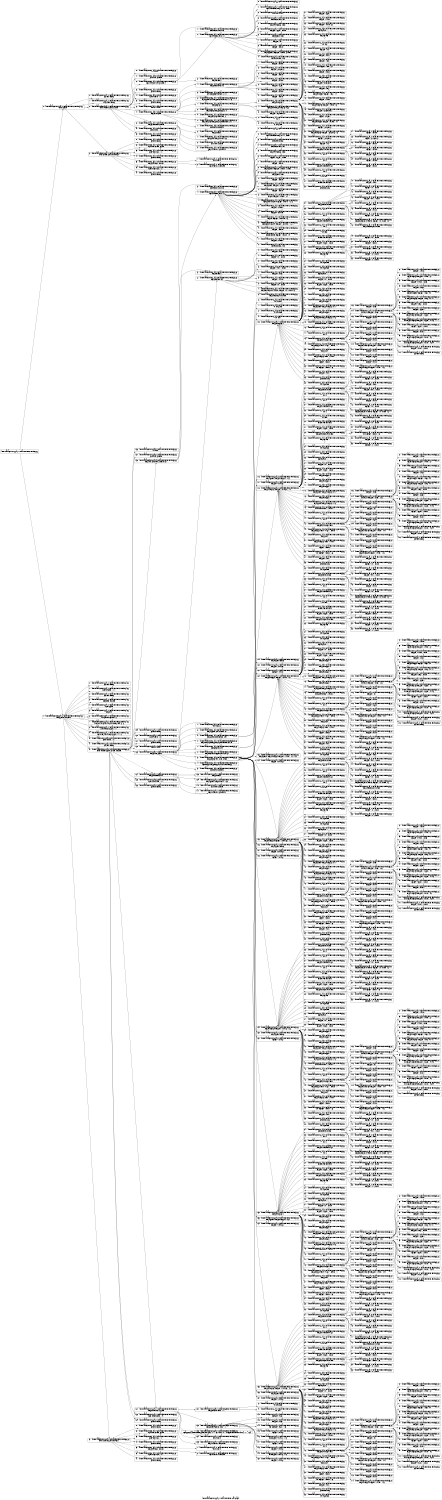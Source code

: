 digraph "/home/labaccount/6-29-17/mlsa/test/test2 Call Graph" {
	graph [dpi=300
		rankdir=LR
		size="7.5, 10"
		label="/home/labaccount/6-29-17/mlsa/test/test2 Call Graph"
	];

	Node0x748781461 [shape=rectangle, label="/home/labaccount/6-29-17/mlsa/test/test2/testing.py"];
	Node0x735047284 [shape=rectangle, label="0. (/home/labaccount/6-29-17/mlsa/test/test2/testing1.py)\nmain(jsFile)"];
	Node0x748781461 -> Node0x735047284;
	Node0x769711502 [shape=rectangle, label="1. (/home/labaccount/6-29-17/mlsa/test/test2/testing4.py)\nmain(pyFile, funcFile)"];
	Node0x748781461 -> Node0x769711502;
	Node0x215006041 [shape=rectangle, label="0. (/home/labaccount/6-29-17/mlsa/test/test2/testing1.py)\nsys.exit(BinOp)"];
	Node0x735047284 -> Node0x215006041;
	Node0x414681043 [shape=rectangle, label="1. (/home/labaccount/6-29-17/mlsa/test/test2/testing1.py)\nos.system(BinOp)"];
	Node0x735047284 -> Node0x414681043;
	Node0x503554649 [shape=rectangle, label="2. (/home/labaccount/6-29-17/mlsa/test/test2/testing3.py)\nmain(astfile, jsfile, csvfile)"];
	Node0x735047284 -> Node0x503554649;
	Node0x721522894 [shape=rectangle, label="3. (/home/labaccount/6-29-17/mlsa/test/test2/testing2.py)\nmain(csvfile, jsfile, editedCsv)"];
	Node0x735047284 -> Node0x721522894;
	Node0x448882069 [shape=rectangle, label="0. (/home/labaccount/6-29-17/mlsa/test/test2/testing4.py)\nsys.exit(BinOp)"];
	Node0x769711502 -> Node0x448882069;
	Node0x907804690 [shape=rectangle, label="1. (/home/labaccount/6-29-17/mlsa/test/test2/testing4.py)\nopen(funcfile, <w>)"];
	Node0x769711502 -> Node0x907804690;
	Node0x794947647 [shape=rectangle, label="2. (/home/labaccount/6-29-17/mlsa/test/test2/testing4.py)\nsys.exit(BinOp)"];
	Node0x769711502 -> Node0x794947647;
	Node0x923176017 [shape=rectangle, label="3. (/home/labaccount/6-29-17/mlsa/test/test2/testing4.py)\nOBJ.isfile(funcfile)"];
	Node0x769711502 -> Node0x923176017;
	Node0x116591820 [shape=rectangle, label="4. (/home/labaccount/6-29-17/mlsa/test/test2/testing4.py)\nopen(pyfile)"];
	Node0x769711502 -> Node0x116591820;
	Node0x533476572 [shape=rectangle, label="5. (/home/labaccount/6-29-17/mlsa/test/test2/testing4.py)\nOBJ.read()"];
	Node0x769711502 -> Node0x533476572;
	Node0x131521884 [shape=rectangle, label="6. (/home/labaccount/6-29-17/mlsa/test/test2/testing4.py)\nast.parse(OBJ.read()5)"];
	Node0x769711502 -> Node0x131521884;
	Node0x542809591 [shape=rectangle, label="7. (/home/labaccount/6-29-17/mlsa/test/test2/testing4.py)\nast2json.ast2json(ast.parse(OBJ.read()5)6)"];
	Node0x769711502 -> Node0x542809591;
	Node0x848432447 [shape=rectangle, label="8. (/home/labaccount/6-29-17/mlsa/test/test2/testing4.py)\njson.dumps(pyAst, <4>)"];
	Node0x769711502 -> Node0x848432447;
	Node0x719636907 [shape=rectangle, label="9. (/home/labaccount/6-29-17/mlsa/test/test2/testing4.py)\nOBJ.write(json.dumps(pyAst|<4>)8)"];
	Node0x769711502 -> Node0x719636907;
	Node0x662656367 [shape=rectangle, label="10. (/home/labaccount/6-29-17/mlsa/test/test2/testing4.py)\nopen(astfile, <w>)"];
	Node0x769711502 -> Node0x662656367;
	Node0x128724197 [shape=rectangle, label="11. (/home/labaccount/6-29-17/mlsa/test/test2/testing4.py)\nsys.exit(BinOp)"];
	Node0x769711502 -> Node0x128724197;
	Node0x823493142 [shape=rectangle, label="12. (/home/labaccount/6-29-17/mlsa/test/test2/testing5.py)\nmain(astfile, pyfile, csvfile, funcfile)"];
	Node0x769711502 -> Node0x823493142;
	Node0x147551760 [shape=rectangle, label="13. (/home/labaccount/6-29-17/mlsa/test/test2/testing6.py)\nmain(csvfile, pyfile, finalCsv)"];
	Node0x769711502 -> Node0x147551760;
	Node0x709842666 [shape=rectangle, label="70. (/home/labaccount/6-29-17/mlsa/test/test2/testing3.py)\nWalker()"];
	Node0x503554649 -> Node0x709842666;
	Node0x968695012 [shape=rectangle, label="71. (/home/labaccount/6-29-17/mlsa/test/test2/testing3.py)\njson.load(jsonfile)"];
	Node0x503554649 -> Node0x968695012;
	Node0x957076699 [shape=rectangle, label="72. (/home/labaccount/6-29-17/mlsa/test/test2/testing3.py)\nOBJ.walk(json.load(jsonfile)71)"];
	Node0x503554649 -> Node0x957076699;
	Node0x950295945 [shape=rectangle, label="73. (/home/labaccount/6-29-17/mlsa/test/test2/testing3.py)\nsys.exit(BinOp)"];
	Node0x503554649 -> Node0x950295945;
	Node0x153528729 [shape=rectangle, label="74. (/home/labaccount/6-29-17/mlsa/test/test2/testing3.py)\nopen(astfile, <rb>)"];
	Node0x503554649 -> Node0x153528729;
	Node0x255621790 [shape=rectangle, label="75. (/home/labaccount/6-29-17/mlsa/test/test2/testing3.py)\nsys.exit(BinOp)"];
	Node0x503554649 -> Node0x255621790;
	Node0x256498940 [shape=rectangle, label="76. (/home/labaccount/6-29-17/mlsa/test/test2/testing3.py)\nParser(walker)"];
	Node0x503554649 -> Node0x256498940;
	Node0x899857701 [shape=rectangle, label="77. (/home/labaccount/6-29-17/mlsa/test/test2/testing3.py)\nOBJ.parse(jsfile)"];
	Node0x503554649 -> Node0x899857701;
	Node0x897583339 [shape=rectangle, label="78. (/home/labaccount/6-29-17/mlsa/test/test2/testing3.py)\nOBJ.printToFile(csvFile)"];
	Node0x503554649 -> Node0x897583339;
	Node0x976860514 [shape=rectangle, label="79. (/home/labaccount/6-29-17/mlsa/test/test2/testing3.py)\nopen(csvfile, <w>)"];
	Node0x503554649 -> Node0x976860514;
	Node0x234770744 [shape=rectangle, label="80. (/home/labaccount/6-29-17/mlsa/test/test2/testing3.py)\nsys.exit(BinOp)"];
	Node0x503554649 -> Node0x234770744;
	Node0x735176902 [shape=rectangle, label="21. (/home/labaccount/6-29-17/mlsa/test/test2/testing2.py)\nsys.exit(BinOp)"];
	Node0x721522894 -> Node0x735176902;
	Node0x533938492 [shape=rectangle, label="22. (/home/labaccount/6-29-17/mlsa/test/test2/testing2.py)\nUpdater(csvfile, pyfile)"];
	Node0x721522894 -> Node0x533938492;
	Node0x387998950 [shape=rectangle, label="23. (/home/labaccount/6-29-17/mlsa/test/test2/testing2.py)\nopen(inputCsv, <r>)"];
	Node0x721522894 -> Node0x387998950;
	Node0x824396113 [shape=rectangle, label="24. (/home/labaccount/6-29-17/mlsa/test/test2/testing2.py)\nsys.exit(BinOp)"];
	Node0x721522894 -> Node0x824396113;
	Node0x594384220 [shape=rectangle, label="25. (/home/labaccount/6-29-17/mlsa/test/test2/testing2.py)\nOBJ.updateCsv(newcsv)"];
	Node0x721522894 -> Node0x594384220;
	Node0x567725346 [shape=rectangle, label="26. (/home/labaccount/6-29-17/mlsa/test/test2/testing2.py)\nopen(outputCsv, <w>)"];
	Node0x721522894 -> Node0x567725346;
	Node0x684903507 [shape=rectangle, label="27. (/home/labaccount/6-29-17/mlsa/test/test2/testing2.py)\nsys.exit(BinOp)"];
	Node0x721522894 -> Node0x684903507;
	Node0x105858835 [shape=rectangle, label="156. (/home/labaccount/6-29-17/mlsa/test/test2/testing5.py)\nWalker()"];
	Node0x823493142 -> Node0x105858835;
	Node0x575851743 [shape=rectangle, label="157. (/home/labaccount/6-29-17/mlsa/test/test2/testing5.py)\njson.load(jsonfile)"];
	Node0x823493142 -> Node0x575851743;
	Node0x237135026 [shape=rectangle, label="158. (/home/labaccount/6-29-17/mlsa/test/test2/testing5.py)\nOBJ.walk(json.load(jsonfile)157)"];
	Node0x823493142 -> Node0x237135026;
	Node0x576571526 [shape=rectangle, label="159. (/home/labaccount/6-29-17/mlsa/test/test2/testing5.py)\nsys.exit(BinOp)"];
	Node0x823493142 -> Node0x576571526;
	Node0x173775778 [shape=rectangle, label="160. (/home/labaccount/6-29-17/mlsa/test/test2/testing5.py)\nopen(astfile, <rb>)"];
	Node0x823493142 -> Node0x173775778;
	Node0x504898761 [shape=rectangle, label="161. (/home/labaccount/6-29-17/mlsa/test/test2/testing5.py)\nsys.exit(BinOp)"];
	Node0x823493142 -> Node0x504898761;
	Node0x555843440 [shape=rectangle, label="162. (/home/labaccount/6-29-17/mlsa/test/test2/testing5.py)\nParser(walker)"];
	Node0x823493142 -> Node0x555843440;
	Node0x949794364 [shape=rectangle, label="163. (/home/labaccount/6-29-17/mlsa/test/test2/testing5.py)\nOBJ.parse(pyfile)"];
	Node0x823493142 -> Node0x949794364;
	Node0x724817754 [shape=rectangle, label="164. (/home/labaccount/6-29-17/mlsa/test/test2/testing5.py)\nOBJ.printFunCalls(f)"];
	Node0x823493142 -> Node0x724817754;
	Node0x263250626 [shape=rectangle, label="165. (/home/labaccount/6-29-17/mlsa/test/test2/testing5.py)\nopen(csvCallfile, <w>)"];
	Node0x823493142 -> Node0x263250626;
	Node0x100579937 [shape=rectangle, label="166. (/home/labaccount/6-29-17/mlsa/test/test2/testing5.py)\nsys.exit(BinOp)"];
	Node0x823493142 -> Node0x100579937;
	Node0x276137761 [shape=rectangle, label="167. (/home/labaccount/6-29-17/mlsa/test/test2/testing5.py)\nOBJ.printFuncs(f, pyfile)"];
	Node0x823493142 -> Node0x276137761;
	Node0x696758435 [shape=rectangle, label="168. (/home/labaccount/6-29-17/mlsa/test/test2/testing5.py)\nopen(csvFuncfile, <a>)"];
	Node0x823493142 -> Node0x696758435;
	Node0x565249700 [shape=rectangle, label="169. (/home/labaccount/6-29-17/mlsa/test/test2/testing5.py)\nsys.exit(BinOp)"];
	Node0x823493142 -> Node0x565249700;
	Node0x798616538 [shape=rectangle, label="21. (/home/labaccount/6-29-17/mlsa/test/test2/testing6.py)\nsys.exit(BinOp)"];
	Node0x147551760 -> Node0x798616538;
	Node0x549370267 [shape=rectangle, label="22. (/home/labaccount/6-29-17/mlsa/test/test2/testing6.py)\nUpdater(csvfile, pyfile)"];
	Node0x147551760 -> Node0x549370267;
	Node0x602284493 [shape=rectangle, label="23. (/home/labaccount/6-29-17/mlsa/test/test2/testing6.py)\nopen(inputCsv, <r>)"];
	Node0x147551760 -> Node0x602284493;
	Node0x261694732 [shape=rectangle, label="24. (/home/labaccount/6-29-17/mlsa/test/test2/testing6.py)\nsys.exit(BinOp)"];
	Node0x147551760 -> Node0x261694732;
	Node0x938242804 [shape=rectangle, label="25. (/home/labaccount/6-29-17/mlsa/test/test2/testing6.py)\nOBJ.updateCsv(newcsv)"];
	Node0x147551760 -> Node0x938242804;
	Node0x687542698 [shape=rectangle, label="26. (/home/labaccount/6-29-17/mlsa/test/test2/testing6.py)\nopen(outputCsv, <w>)"];
	Node0x147551760 -> Node0x687542698;
	Node0x870748229 [shape=rectangle, label="27. (/home/labaccount/6-29-17/mlsa/test/test2/testing6.py)\nsys.exit(BinOp)"];
	Node0x147551760 -> Node0x870748229;
	Node0x908159284 [shape=rectangle, label="11. (/home/labaccount/6-29-17/mlsa/test/test2/testing3.py)\nisinstance(tree, dict)"];
	Node0x957076699 -> Node0x908159284;
	Node0x781463898 [shape=rectangle, label="12. (/home/labaccount/6-29-17/mlsa/test/test2/testing3.py)\nOBJ.walkItem(path, k, v)"];
	Node0x957076699 -> Node0x781463898;
	Node0x356308322 [shape=rectangle, label="13. (/home/labaccount/6-29-17/mlsa/test/test2/testing3.py)\nOBJ.iteritems()"];
	Node0x957076699 -> Node0x356308322;
	Node0x765442838 [shape=rectangle, label="14. (/home/labaccount/6-29-17/mlsa/test/test2/testing3.py)\nOBJ.getCallName(c)"];
	Node0x899857701 -> Node0x765442838;
	Node0x442100155 [shape=rectangle, label="15. (/home/labaccount/6-29-17/mlsa/test/test2/testing3.py)\nCall(OBJ.getCallName(c)14, i)"];
	Node0x899857701 -> Node0x442100155;
	Node0x921069803 [shape=rectangle, label="16. (/home/labaccount/6-29-17/mlsa/test/test2/testing3.py)\nOBJ.append(Call(OBJ.getCallName(c)14|i)15)"];
	Node0x899857701 -> Node0x921069803;
	Node0x243391885 [shape=rectangle, label="17. (/home/labaccount/6-29-17/mlsa/test/test2/testing3.py)\nOBJ.getArgs(c)"];
	Node0x899857701 -> Node0x243391885;
	Node0x955928798 [shape=rectangle, label="18. (/home/labaccount/6-29-17/mlsa/test/test2/testing3.py)\nOBJ.setArgs(OBJ.getArgs(c)17)"];
	Node0x899857701 -> Node0x955928798;
	Node0x963058947 [shape=rectangle, label="19. (/home/labaccount/6-29-17/mlsa/test/test2/testing3.py)\nOBJ.getScope(filename, c)"];
	Node0x899857701 -> Node0x963058947;
	Node0x965605500 [shape=rectangle, label="20. (/home/labaccount/6-29-17/mlsa/test/test2/testing3.py)\nOBJ.setScope(OBJ.getScope(filename|c)19)"];
	Node0x899857701 -> Node0x965605500;
	Node0x138771206 [shape=rectangle, label="21. (/home/labaccount/6-29-17/mlsa/test/test2/testing3.py)\nenumerate(self.calls)"];
	Node0x899857701 -> Node0x138771206;
	Node0x574614970 [shape=rectangle, label="66. (/home/labaccount/6-29-17/mlsa/test/test2/testing3.py)\nOBJ.printCall()"];
	Node0x897583339 -> Node0x574614970;
	Node0x192427575 [shape=rectangle, label="67. (/home/labaccount/6-29-17/mlsa/test/test2/testing3.py)\nOBJ.append(OBJ.printCall()66)"];
	Node0x897583339 -> Node0x192427575;
	Node0x262606699 [shape=rectangle, label="68. (/home/labaccount/6-29-17/mlsa/test/test2/testing3.py)\ncsv.writer(csvFile)"];
	Node0x897583339 -> Node0x262606699;
	Node0x800394110 [shape=rectangle, label="69. (/home/labaccount/6-29-17/mlsa/test/test2/testing3.py)\nOBJ.writerows(printable)"];
	Node0x897583339 -> Node0x800394110;
	Node0x713085943 [shape=rectangle, label="7. (/home/labaccount/6-29-17/mlsa/test/test2/testing2.py)\ncsv.writer(f)"];
	Node0x594384220 -> Node0x713085943;
	Node0x682195933 [shape=rectangle, label="8. (/home/labaccount/6-29-17/mlsa/test/test2/testing2.py)\nOBJ.writerows(self.calls)"];
	Node0x594384220 -> Node0x682195933;
	Node0x970464291 [shape=rectangle, label="23. (/home/labaccount/6-29-17/mlsa/test/test2/testing5.py)\nisinstance(tree, dict)"];
	Node0x237135026 -> Node0x970464291;
	Node0x998937962 [shape=rectangle, label="24. (/home/labaccount/6-29-17/mlsa/test/test2/testing5.py)\nOBJ.walkItem(path, k, v)"];
	Node0x237135026 -> Node0x998937962;
	Node0x781630615 [shape=rectangle, label="25. (/home/labaccount/6-29-17/mlsa/test/test2/testing5.py)\nOBJ.iteritems()"];
	Node0x237135026 -> Node0x781630615;
	Node0x327655167 [shape=rectangle, label="26. (/home/labaccount/6-29-17/mlsa/test/test2/testing5.py)\nOBJ.getName(call)"];
	Node0x949794364 -> Node0x327655167;
	Node0x526759881 [shape=rectangle, label="27. (/home/labaccount/6-29-17/mlsa/test/test2/testing5.py)\nCall(name, n)"];
	Node0x949794364 -> Node0x526759881;
	Node0x846023247 [shape=rectangle, label="28. (/home/labaccount/6-29-17/mlsa/test/test2/testing5.py)\nOBJ.append(Call(name|n)27)"];
	Node0x949794364 -> Node0x846023247;
	Node0x565604383 [shape=rectangle, label="29. (/home/labaccount/6-29-17/mlsa/test/test2/testing5.py)\nOBJ.getScope(filename, call)"];
	Node0x949794364 -> Node0x565604383;
	Node0x300228659 [shape=rectangle, label="30. (/home/labaccount/6-29-17/mlsa/test/test2/testing5.py)\nOBJ.setScope(OBJ.getScope(filename|call)29)"];
	Node0x949794364 -> Node0x300228659;
	Node0x327765762 [shape=rectangle, label="31. (/home/labaccount/6-29-17/mlsa/test/test2/testing5.py)\nOBJ.getClass(call)"];
	Node0x949794364 -> Node0x327765762;
	Node0x429079251 [shape=rectangle, label="32. (/home/labaccount/6-29-17/mlsa/test/test2/testing5.py)\nOBJ.setClass(OBJ.getClass(call)31)"];
	Node0x949794364 -> Node0x429079251;
	Node0x708672749 [shape=rectangle, label="33. (/home/labaccount/6-29-17/mlsa/test/test2/testing5.py)\nOBJ.getArgs(call, True, name)"];
	Node0x949794364 -> Node0x708672749;
	Node0x598586963 [shape=rectangle, label="34. (/home/labaccount/6-29-17/mlsa/test/test2/testing5.py)\nOBJ.setArgs(OBJ.getArgs(call|True|name)33)"];
	Node0x949794364 -> Node0x598586963;
	Node0x934924992 [shape=rectangle, label="35. (/home/labaccount/6-29-17/mlsa/test/test2/testing5.py)\nenumerate(self.calls)"];
	Node0x949794364 -> Node0x934924992;
	Node0x387473533 [shape=rectangle, label="138. (/home/labaccount/6-29-17/mlsa/test/test2/testing5.py)\nOBJ.printCall()"];
	Node0x724817754 -> Node0x387473533;
	Node0x712166909 [shape=rectangle, label="139. (/home/labaccount/6-29-17/mlsa/test/test2/testing5.py)\nOBJ.append(OBJ.printCall()138)"];
	Node0x724817754 -> Node0x712166909;
	Node0x166035999 [shape=rectangle, label="140. (/home/labaccount/6-29-17/mlsa/test/test2/testing5.py)\ncsv.writer(csvFile)"];
	Node0x724817754 -> Node0x166035999;
	Node0x530438937 [shape=rectangle, label="141. (/home/labaccount/6-29-17/mlsa/test/test2/testing5.py)\nOBJ.writerows(printable)"];
	Node0x724817754 -> Node0x530438937;
	Node0x906342822 [shape=rectangle, label="151. (/home/labaccount/6-29-17/mlsa/test/test2/testing5.py)\nOBJ.getClass(func[<1>])"];
	Node0x276137761 -> Node0x906342822;
	Node0x636332983 [shape=rectangle, label="152. (/home/labaccount/6-29-17/mlsa/test/test2/testing5.py)\nOBJ.getParamNum(func[<1>])"];
	Node0x276137761 -> Node0x636332983;
	Node0x791090992 [shape=rectangle, label="153. (/home/labaccount/6-29-17/mlsa/test/test2/testing5.py)\nOBJ.append([filename|OBJ.getClass(func[<1>])151|func[<0>]|OBJ.getParamNum(func[<1>])152])"];
	Node0x276137761 -> Node0x791090992;
	Node0x685192628 [shape=rectangle, label="154. (/home/labaccount/6-29-17/mlsa/test/test2/testing5.py)\ncsv.writer(f)"];
	Node0x276137761 -> Node0x685192628;
	Node0x844760301 [shape=rectangle, label="155. (/home/labaccount/6-29-17/mlsa/test/test2/testing5.py)\nOBJ.writerows(functions)"];
	Node0x276137761 -> Node0x844760301;
	Node0x441299781 [shape=rectangle, label="7. (/home/labaccount/6-29-17/mlsa/test/test2/testing6.py)\ncsv.writer(f)"];
	Node0x938242804 -> Node0x441299781;
	Node0x474133508 [shape=rectangle, label="8. (/home/labaccount/6-29-17/mlsa/test/test2/testing6.py)\nOBJ.writerows(self.calls)"];
	Node0x938242804 -> Node0x474133508;
	Node0x818381182 [shape=rectangle, label="0. (/home/labaccount/6-29-17/mlsa/test/test2/testing3.py)\nstr(i)"];
	Node0x781463898 -> Node0x818381182;
	Node0x191417393 [shape=rectangle, style=dashed, label="1. (/home/labaccount/6-29-17/mlsa/test/test2/testing3.py)\nOBJ.walkItem(BinOp, str(i)0, item1)"];
	Node0x781463898 -> Node0x191417393;
	Node0x902680558 [shape=rectangle, label="2. (/home/labaccount/6-29-17/mlsa/test/test2/testing3.py)\nenumerate(item)"];
	Node0x781463898 -> Node0x902680558;
	Node0x497171198 [shape=rectangle, label="3. (/home/labaccount/6-29-17/mlsa/test/test2/testing3.py)\nisinstance(item, list)"];
	Node0x781463898 -> Node0x497171198;
	Node0x672048403 [shape=rectangle, style=dashed, label="4. (/home/labaccount/6-29-17/mlsa/test/test2/testing3.py)\nOBJ.walk(BinOp, item)"];
	Node0x781463898 -> Node0x672048403;
	Node0x132917471 [shape=rectangle, label="5. (/home/labaccount/6-29-17/mlsa/test/test2/testing3.py)\nOBJ.get(<type>, None)"];
	Node0x781463898 -> Node0x132917471;
	Node0x919290576 [shape=rectangle, label="6. (/home/labaccount/6-29-17/mlsa/test/test2/testing3.py)\nOBJ.append(item)"];
	Node0x781463898 -> Node0x919290576;
	Node0x811957003 [shape=rectangle, label="7. (/home/labaccount/6-29-17/mlsa/test/test2/testing3.py)\nOBJ.get(<id>)"];
	Node0x781463898 -> Node0x811957003;
	Node0x778163555 [shape=rectangle, label="8. (/home/labaccount/6-29-17/mlsa/test/test2/testing3.py)\nOBJ.get(<name>)"];
	Node0x781463898 -> Node0x778163555;
	Node0x414559296 [shape=rectangle, label="9. (/home/labaccount/6-29-17/mlsa/test/test2/testing3.py)\nOBJ.append((OBJ.get(<name>)8|item))"];
	Node0x781463898 -> Node0x414559296;
	Node0x100787365 [shape=rectangle, label="10. (/home/labaccount/6-29-17/mlsa/test/test2/testing3.py)\nisinstance(item, dict)"];
	Node0x781463898 -> Node0x100787365;
	Node0x729011644 [shape=rectangle, label="24. (/home/labaccount/6-29-17/mlsa/test/test2/testing3.py)\nOBJ.get(<callee>)"];
	Node0x765442838 -> Node0x729011644;
	Node0x768564139 [shape=rectangle, label="25. (/home/labaccount/6-29-17/mlsa/test/test2/testing3.py)\nOBJ.get(<property>)"];
	Node0x765442838 -> Node0x768564139;
	Node0x407544726 [shape=rectangle, label="26. (/home/labaccount/6-29-17/mlsa/test/test2/testing3.py)\nOBJ.get(<name>)"];
	Node0x765442838 -> Node0x407544726;
	Node0x136715400 [shape=rectangle, label="27. (/home/labaccount/6-29-17/mlsa/test/test2/testing3.py)\nOBJ.get(<callee>)"];
	Node0x765442838 -> Node0x136715400;
	Node0x114233555 [shape=rectangle, label="28. (/home/labaccount/6-29-17/mlsa/test/test2/testing3.py)\nOBJ.get(<type>)"];
	Node0x765442838 -> Node0x114233555;
	Node0x579733002 [shape=rectangle, label="29. (/home/labaccount/6-29-17/mlsa/test/test2/testing3.py)\nOBJ.get(<callee>)"];
	Node0x765442838 -> Node0x579733002;
	Node0x255559080 [shape=rectangle, label="30. (/home/labaccount/6-29-17/mlsa/test/test2/testing3.py)\nOBJ.get(<name>)"];
	Node0x765442838 -> Node0x255559080;
	Node0x192862502 [shape=rectangle, label="63. (/home/labaccount/6-29-17/mlsa/test/test2/testing3.py)\nOBJ.parseArgs(a)"];
	Node0x243391885 -> Node0x192862502;
	Node0x234642412 [shape=rectangle, label="64. (/home/labaccount/6-29-17/mlsa/test/test2/testing3.py)\nOBJ.append(OBJ.parseArgs(a)63)"];
	Node0x243391885 -> Node0x234642412;
	Node0x499706786 [shape=rectangle, label="65. (/home/labaccount/6-29-17/mlsa/test/test2/testing3.py)\nOBJ.get(<arguments>)"];
	Node0x243391885 -> Node0x499706786;
	Node0x890124293 [shape=rectangle, label="22. (/home/labaccount/6-29-17/mlsa/test/test2/testing3.py)\nstr(b)"];
	Node0x963058947 -> Node0x890124293;
	Node0x865088378 [shape=rectangle, label="23. (/home/labaccount/6-29-17/mlsa/test/test2/testing3.py)\nstr(callJSON)"];
	Node0x963058947 -> Node0x865088378;
	Node0x819978546 [shape=rectangle, label="1. (/home/labaccount/6-29-17/mlsa/test/test2/testing5.py)\nstr(i)"];
	Node0x998937962 -> Node0x819978546;
	Node0x527501777 [shape=rectangle, style=dashed, label="2. (/home/labaccount/6-29-17/mlsa/test/test2/testing5.py)\nOBJ.walkItem(BinOp, str(i)1, item1)"];
	Node0x998937962 -> Node0x527501777;
	Node0x996911417 [shape=rectangle, label="3. (/home/labaccount/6-29-17/mlsa/test/test2/testing5.py)\nenumerate(item)"];
	Node0x998937962 -> Node0x996911417;
	Node0x411229329 [shape=rectangle, label="4. (/home/labaccount/6-29-17/mlsa/test/test2/testing5.py)\nisinstance(item, list)"];
	Node0x998937962 -> Node0x411229329;
	Node0x942094764 [shape=rectangle, style=dashed, label="5. (/home/labaccount/6-29-17/mlsa/test/test2/testing5.py)\nOBJ.walk(BinOp, item)"];
	Node0x998937962 -> Node0x942094764;
	Node0x124710720 [shape=rectangle, label="6. (/home/labaccount/6-29-17/mlsa/test/test2/testing5.py)\nOBJ.get(<_type>, None)"];
	Node0x998937962 -> Node0x124710720;
	Node0x447723074 [shape=rectangle, label="7. (/home/labaccount/6-29-17/mlsa/test/test2/testing5.py)\nOBJ.get(<name>)"];
	Node0x998937962 -> Node0x447723074;
	Node0x512573395 [shape=rectangle, label="8. (/home/labaccount/6-29-17/mlsa/test/test2/testing5.py)\nOBJ.append([OBJ.get(<name>)7|item])"];
	Node0x998937962 -> Node0x512573395;
	Node0x595620916 [shape=rectangle, label="9. (/home/labaccount/6-29-17/mlsa/test/test2/testing5.py)\nOBJ.append(item)"];
	Node0x998937962 -> Node0x595620916;
	Node0x648477287 [shape=rectangle, label="10. (/home/labaccount/6-29-17/mlsa/test/test2/testing5.py)\nOBJ.get(<name>)"];
	Node0x998937962 -> Node0x648477287;
	Node0x739890894 [shape=rectangle, label="11. (/home/labaccount/6-29-17/mlsa/test/test2/testing5.py)\nOBJ.append((OBJ.get(<name>)10|item))"];
	Node0x998937962 -> Node0x739890894;
	Node0x477362408 [shape=rectangle, label="12. (/home/labaccount/6-29-17/mlsa/test/test2/testing5.py)\nOBJ.get(<name>)"];
	Node0x998937962 -> Node0x477362408;
	Node0x783767045 [shape=rectangle, label="13. (/home/labaccount/6-29-17/mlsa/test/test2/testing5.py)\nImport(OBJ.get(<name>)12)"];
	Node0x998937962 -> Node0x783767045;
	Node0x104930527 [shape=rectangle, label="14. (/home/labaccount/6-29-17/mlsa/test/test2/testing5.py)\nOBJ.append(Import(OBJ.get(<name>)12)13)"];
	Node0x998937962 -> Node0x104930527;
	Node0x303609981 [shape=rectangle, label="15. (/home/labaccount/6-29-17/mlsa/test/test2/testing5.py)\nOBJ.get(<names>)"];
	Node0x998937962 -> Node0x303609981;
	Node0x848798276 [shape=rectangle, label="16. (/home/labaccount/6-29-17/mlsa/test/test2/testing5.py)\nOBJ.get(<module>)"];
	Node0x998937962 -> Node0x848798276;
	Node0x720734506 [shape=rectangle, label="17. (/home/labaccount/6-29-17/mlsa/test/test2/testing5.py)\nImport(OBJ.get(<module>)16)"];
	Node0x998937962 -> Node0x720734506;
	Node0x237803319 [shape=rectangle, label="18. (/home/labaccount/6-29-17/mlsa/test/test2/testing5.py)\nOBJ.append(Import(OBJ.get(<module>)16)17)"];
	Node0x998937962 -> Node0x237803319;
	Node0x214873277 [shape=rectangle, label="19. (/home/labaccount/6-29-17/mlsa/test/test2/testing5.py)\nOBJ.get(<name>)"];
	Node0x998937962 -> Node0x214873277;
	Node0x952444748 [shape=rectangle, label="20. (/home/labaccount/6-29-17/mlsa/test/test2/testing5.py)\nOBJ.setFuncs(OBJ.get(<name>)19)"];
	Node0x998937962 -> Node0x952444748;
	Node0x551195276 [shape=rectangle, label="21. (/home/labaccount/6-29-17/mlsa/test/test2/testing5.py)\nOBJ.get(<names>)"];
	Node0x998937962 -> Node0x551195276;
	Node0x471100852 [shape=rectangle, label="22. (/home/labaccount/6-29-17/mlsa/test/test2/testing5.py)\nisinstance(item, dict)"];
	Node0x998937962 -> Node0x471100852;
	Node0x147709756 [shape=rectangle, label="40. (/home/labaccount/6-29-17/mlsa/test/test2/testing5.py)\nOBJ.get(<func>)"];
	Node0x327655167 -> Node0x147709756;
	Node0x172124914 [shape=rectangle, label="41. (/home/labaccount/6-29-17/mlsa/test/test2/testing5.py)\nOBJ.get(<id>, None)"];
	Node0x327655167 -> Node0x172124914;
	Node0x713128597 [shape=rectangle, label="42. (/home/labaccount/6-29-17/mlsa/test/test2/testing5.py)\nOBJ.get(<func>)"];
	Node0x327655167 -> Node0x713128597;
	Node0x166887708 [shape=rectangle, label="43. (/home/labaccount/6-29-17/mlsa/test/test2/testing5.py)\nOBJ.get(<attr>, None)"];
	Node0x327655167 -> Node0x166887708;
	Node0x920842342 [shape=rectangle, label="44. (/home/labaccount/6-29-17/mlsa/test/test2/testing5.py)\nOBJ.get(<func>)"];
	Node0x327655167 -> Node0x920842342;
	Node0x166834146 [shape=rectangle, label="45. (/home/labaccount/6-29-17/mlsa/test/test2/testing5.py)\nOBJ.get(<value>)"];
	Node0x327655167 -> Node0x166834146;
	Node0x497770712 [shape=rectangle, label="46. (/home/labaccount/6-29-17/mlsa/test/test2/testing5.py)\nOBJ.get(<id>, None)"];
	Node0x327655167 -> Node0x497770712;
	Node0x735454906 [shape=rectangle, label="47. (/home/labaccount/6-29-17/mlsa/test/test2/testing5.py)\nOBJ.checkImports(name, OBJ.get(<id>|None)46)"];
	Node0x327655167 -> Node0x735454906;
	Node0x249042543 [shape=rectangle, label="48. (/home/labaccount/6-29-17/mlsa/test/test2/testing5.py)\nOBJ.checkImports(name)"];
	Node0x327655167 -> Node0x249042543;
	Node0x570540794 [shape=rectangle, label="36. (/home/labaccount/6-29-17/mlsa/test/test2/testing5.py)\nstr(funDef)"];
	Node0x565604383 -> Node0x570540794;
	Node0x128298513 [shape=rectangle, label="37. (/home/labaccount/6-29-17/mlsa/test/test2/testing5.py)\nstr(callJSON)"];
	Node0x565604383 -> Node0x128298513;
	Node0x107908113 [shape=rectangle, label="38. (/home/labaccount/6-29-17/mlsa/test/test2/testing5.py)\nstr(classDef)"];
	Node0x327765762 -> Node0x107908113;
	Node0x842315671 [shape=rectangle, label="39. (/home/labaccount/6-29-17/mlsa/test/test2/testing5.py)\nstr(call)"];
	Node0x327765762 -> Node0x842315671;
	Node0x403338655 [shape=rectangle, label="115. (/home/labaccount/6-29-17/mlsa/test/test2/testing5.py)\nOBJ.parseArgs(a)"];
	Node0x708672749 -> Node0x403338655;
	Node0x928076299 [shape=rectangle, label="116. (/home/labaccount/6-29-17/mlsa/test/test2/testing5.py)\nOBJ.append(OBJ.parseArgs(a)115)"];
	Node0x708672749 -> Node0x928076299;
	Node0x296398433 [shape=rectangle, label="117. (/home/labaccount/6-29-17/mlsa/test/test2/testing5.py)\nOBJ.get(<kwargs>)"];
	Node0x708672749 -> Node0x296398433;
	Node0x628416025 [shape=rectangle, label="118. (/home/labaccount/6-29-17/mlsa/test/test2/testing5.py)\nOBJ.parseArgs(OBJ.get(<kwargs>)117)"];
	Node0x708672749 -> Node0x628416025;
	Node0x321232341 [shape=rectangle, label="119. (/home/labaccount/6-29-17/mlsa/test/test2/testing5.py)\nOBJ.append(BinOp)"];
	Node0x708672749 -> Node0x321232341;
	Node0x558596776 [shape=rectangle, label="120. (/home/labaccount/6-29-17/mlsa/test/test2/testing5.py)\nOBJ.get(<kwargs>)"];
	Node0x708672749 -> Node0x558596776;
	Node0x229485817 [shape=rectangle, label="121. (/home/labaccount/6-29-17/mlsa/test/test2/testing5.py)\nOBJ.get(<value>)"];
	Node0x708672749 -> Node0x229485817;
	Node0x469785364 [shape=rectangle, label="122. (/home/labaccount/6-29-17/mlsa/test/test2/testing5.py)\nOBJ.parseArgs(OBJ.get(<value>)121)"];
	Node0x708672749 -> Node0x469785364;
	Node0x685431992 [shape=rectangle, label="123. (/home/labaccount/6-29-17/mlsa/test/test2/testing5.py)\nOBJ.append(OBJ.parseArgs(OBJ.get(<value>)121)122)"];
	Node0x708672749 -> Node0x685431992;
	Node0x667448914 [shape=rectangle, label="124. (/home/labaccount/6-29-17/mlsa/test/test2/testing5.py)\nOBJ.get(<starargs>)"];
	Node0x708672749 -> Node0x667448914;
	Node0x431322721 [shape=rectangle, label="125. (/home/labaccount/6-29-17/mlsa/test/test2/testing5.py)\nOBJ.parseArgs(OBJ.get(<starargs>)124)"];
	Node0x708672749 -> Node0x431322721;
	Node0x290702745 [shape=rectangle, label="126. (/home/labaccount/6-29-17/mlsa/test/test2/testing5.py)\nOBJ.append(BinOp)"];
	Node0x708672749 -> Node0x290702745;
	Node0x765470903 [shape=rectangle, label="127. (/home/labaccount/6-29-17/mlsa/test/test2/testing5.py)\nOBJ.get(<starargs>)"];
	Node0x708672749 -> Node0x765470903;
	Node0x555992150 [shape=rectangle, label="128. (/home/labaccount/6-29-17/mlsa/test/test2/testing5.py)\nOBJ.get(<kwarg>)"];
	Node0x708672749 -> Node0x555992150;
	Node0x877887975 [shape=rectangle, label="129. (/home/labaccount/6-29-17/mlsa/test/test2/testing5.py)\nOBJ.parseArgs(OBJ.get(<kwarg>)128)"];
	Node0x708672749 -> Node0x877887975;
	Node0x138801937 [shape=rectangle, label="130. (/home/labaccount/6-29-17/mlsa/test/test2/testing5.py)\nOBJ.append(BinOp)"];
	Node0x708672749 -> Node0x138801937;
	Node0x395790477 [shape=rectangle, label="131. (/home/labaccount/6-29-17/mlsa/test/test2/testing5.py)\nOBJ.get(<kwarg>)"];
	Node0x708672749 -> Node0x395790477;
	Node0x752127483 [shape=rectangle, label="132. (/home/labaccount/6-29-17/mlsa/test/test2/testing5.py)\nOBJ.parseArgs(k)"];
	Node0x708672749 -> Node0x752127483;
	Node0x762563119 [shape=rectangle, label="133. (/home/labaccount/6-29-17/mlsa/test/test2/testing5.py)\nOBJ.append(OBJ.parseArgs(k)132)"];
	Node0x708672749 -> Node0x762563119;
	Node0x371929973 [shape=rectangle, label="134. (/home/labaccount/6-29-17/mlsa/test/test2/testing5.py)\nOBJ.get(<varargs>)"];
	Node0x708672749 -> Node0x371929973;
	Node0x909583866 [shape=rectangle, label="135. (/home/labaccount/6-29-17/mlsa/test/test2/testing5.py)\nOBJ.parseArgs(OBJ.get(<varargs>)134)"];
	Node0x708672749 -> Node0x909583866;
	Node0x527803078 [shape=rectangle, label="136. (/home/labaccount/6-29-17/mlsa/test/test2/testing5.py)\nOBJ.append(BinOp)"];
	Node0x708672749 -> Node0x527803078;
	Node0x517590444 [shape=rectangle, label="137. (/home/labaccount/6-29-17/mlsa/test/test2/testing5.py)\nOBJ.get(<vararg>)"];
	Node0x708672749 -> Node0x517590444;
	Node0x653422274 [shape=rectangle, label="38. (/home/labaccount/6-29-17/mlsa/test/test2/testing5.py)\nstr(classDef)"];
	Node0x906342822 -> Node0x653422274;
	Node0x286649915 [shape=rectangle, label="39. (/home/labaccount/6-29-17/mlsa/test/test2/testing5.py)\nstr(call)"];
	Node0x906342822 -> Node0x286649915;
	Node0x856684202 [shape=rectangle, label="142. (/home/labaccount/6-29-17/mlsa/test/test2/testing5.py)\nOBJ.get(<args>)"];
	Node0x636332983 -> Node0x856684202;
	Node0x529192469 [shape=rectangle, label="143. (/home/labaccount/6-29-17/mlsa/test/test2/testing5.py)\nOBJ.get(<args>)"];
	Node0x636332983 -> Node0x529192469;
	Node0x410784176 [shape=rectangle, label="144. (/home/labaccount/6-29-17/mlsa/test/test2/testing5.py)\nlen(OBJ.get(<args>)143)"];
	Node0x636332983 -> Node0x410784176;
	Node0x477562038 [shape=rectangle, label="145. (/home/labaccount/6-29-17/mlsa/test/test2/testing5.py)\nOBJ.get(<kwarg>)"];
	Node0x636332983 -> Node0x477562038;
	Node0x677548301 [shape=rectangle, label="146. (/home/labaccount/6-29-17/mlsa/test/test2/testing5.py)\nlen(OBJ.get(<kwarg>)145)"];
	Node0x636332983 -> Node0x677548301;
	Node0x693399159 [shape=rectangle, label="147. (/home/labaccount/6-29-17/mlsa/test/test2/testing5.py)\nOBJ.get(<kwarg>)"];
	Node0x636332983 -> Node0x693399159;
	Node0x304796296 [shape=rectangle, label="148. (/home/labaccount/6-29-17/mlsa/test/test2/testing5.py)\nOBJ.get(<vararg>)"];
	Node0x636332983 -> Node0x304796296;
	Node0x609552794 [shape=rectangle, label="149. (/home/labaccount/6-29-17/mlsa/test/test2/testing5.py)\nlen(OBJ.get(<vararg>)148)"];
	Node0x636332983 -> Node0x609552794;
	Node0x881943394 [shape=rectangle, label="150. (/home/labaccount/6-29-17/mlsa/test/test2/testing5.py)\nOBJ.get(<vararg>)"];
	Node0x636332983 -> Node0x881943394;
	Node0x383164544 [shape=rectangle, label="31. (/home/labaccount/6-29-17/mlsa/test/test2/testing3.py)\nOBJ.get(<type>)"];
	Node0x192862502 -> Node0x383164544;
	Node0x953557765 [shape=rectangle, label="32. (/home/labaccount/6-29-17/mlsa/test/test2/testing3.py)\nOBJ.get(<value>)"];
	Node0x192862502 -> Node0x953557765;
	Node0x525142821 [shape=rectangle, label="33. (/home/labaccount/6-29-17/mlsa/test/test2/testing3.py)\nstr(OBJ.get(<value>)32)"];
	Node0x192862502 -> Node0x525142821;
	Node0x351630290 [shape=rectangle, label="34. (/home/labaccount/6-29-17/mlsa/test/test2/testing3.py)\nOBJ.replace(<>, <>)"];
	Node0x192862502 -> Node0x351630290;
	Node0x618338507 [shape=rectangle, label="35. (/home/labaccount/6-29-17/mlsa/test/test2/testing3.py)\nOBJ.replace(<\n>, <\n>)"];
	Node0x192862502 -> Node0x618338507;
	Node0x642911206 [shape=rectangle, label="36. (/home/labaccount/6-29-17/mlsa/test/test2/testing3.py)\nstr(arg)"];
	Node0x192862502 -> Node0x642911206;
	Node0x871363711 [shape=rectangle, label="37. (/home/labaccount/6-29-17/mlsa/test/test2/testing3.py)\nOBJ.get(<loc>)"];
	Node0x192862502 -> Node0x871363711;
	Node0x913762160 [shape=rectangle, label="38. (/home/labaccount/6-29-17/mlsa/test/test2/testing3.py)\nOBJ.get(<start>)"];
	Node0x192862502 -> Node0x913762160;
	Node0x785440657 [shape=rectangle, label="39. (/home/labaccount/6-29-17/mlsa/test/test2/testing3.py)\nOBJ.get(<line>)"];
	Node0x192862502 -> Node0x785440657;
	Node0x919393772 [shape=rectangle, label="40. (/home/labaccount/6-29-17/mlsa/test/test2/testing3.py)\nstr(OBJ.get(<line>)39)"];
	Node0x192862502 -> Node0x919393772;
	Node0x472851604 [shape=rectangle, label="41. (/home/labaccount/6-29-17/mlsa/test/test2/testing3.py)\nOBJ.get(<name>)"];
	Node0x192862502 -> Node0x472851604;
	Node0x125852472 [shape=rectangle, style=dashed, label="42. (/home/labaccount/6-29-17/mlsa/test/test2/testing3.py)\nOBJ.parseArgs(e)"];
	Node0x192862502 -> Node0x125852472;
	Node0x585762346 [shape=rectangle, label="43. (/home/labaccount/6-29-17/mlsa/test/test2/testing3.py)\nOBJ.get(<elements>)"];
	Node0x192862502 -> Node0x585762346;
	Node0x781059878 [shape=rectangle, label="44. (/home/labaccount/6-29-17/mlsa/test/test2/testing3.py)\nOBJ.get(<key>)"];
	Node0x192862502 -> Node0x781059878;
	Node0x552794340 [shape=rectangle, style=dashed, label="45. (/home/labaccount/6-29-17/mlsa/test/test2/testing3.py)\nOBJ.parseArgs(OBJ.get(<key>)44)"];
	Node0x192862502 -> Node0x552794340;
	Node0x795449854 [shape=rectangle, label="46. (/home/labaccount/6-29-17/mlsa/test/test2/testing3.py)\nOBJ.get(<value>)"];
	Node0x192862502 -> Node0x795449854;
	Node0x839600940 [shape=rectangle, style=dashed, label="47. (/home/labaccount/6-29-17/mlsa/test/test2/testing3.py)\nOBJ.parseArgs(OBJ.get(<value>)46)"];
	Node0x192862502 -> Node0x839600940;
	Node0x851793344 [shape=rectangle, label="48. (/home/labaccount/6-29-17/mlsa/test/test2/testing3.py)\nOBJ.get(<properties>)"];
	Node0x192862502 -> Node0x851793344;
	Node0x666230679 [shape=rectangle, label="49. (/home/labaccount/6-29-17/mlsa/test/test2/testing3.py)\nOBJ.get(<object>)"];
	Node0x192862502 -> Node0x666230679;
	Node0x603915598 [shape=rectangle, style=dashed, label="50. (/home/labaccount/6-29-17/mlsa/test/test2/testing3.py)\nOBJ.parseArgs(OBJ.get(<object>)49)"];
	Node0x192862502 -> Node0x603915598;
	Node0x502980912 [shape=rectangle, label="51. (/home/labaccount/6-29-17/mlsa/test/test2/testing3.py)\nOBJ.get(<property>)"];
	Node0x192862502 -> Node0x502980912;
	Node0x463014959 [shape=rectangle, style=dashed, label="52. (/home/labaccount/6-29-17/mlsa/test/test2/testing3.py)\nOBJ.parseArgs(OBJ.get(<property>)51)"];
	Node0x192862502 -> Node0x463014959;
	Node0x729453852 [shape=rectangle, label="53. (/home/labaccount/6-29-17/mlsa/test/test2/testing3.py)\nOBJ.get(<property>)"];
	Node0x192862502 -> Node0x729453852;
	Node0x281843234 [shape=rectangle, label="54. (/home/labaccount/6-29-17/mlsa/test/test2/testing3.py)\nOBJ.get(<loc>)"];
	Node0x192862502 -> Node0x281843234;
	Node0x838946281 [shape=rectangle, label="55. (/home/labaccount/6-29-17/mlsa/test/test2/testing3.py)\nOBJ.getCallName(item)"];
	Node0x192862502 -> Node0x838946281;
	Node0x309756000 [shape=rectangle, label="56. (/home/labaccount/6-29-17/mlsa/test/test2/testing3.py)\nstr(n)"];
	Node0x192862502 -> Node0x309756000;
	Node0x743471427 [shape=rectangle, label="57. (/home/labaccount/6-29-17/mlsa/test/test2/testing3.py)\nstr(n)"];
	Node0x192862502 -> Node0x743471427;
	Node0x907277114 [shape=rectangle, label="58. (/home/labaccount/6-29-17/mlsa/test/test2/testing3.py)\nOBJ.join(self.final.args)"];
	Node0x192862502 -> Node0x907277114;
	Node0x249324398 [shape=rectangle, label="59. (/home/labaccount/6-29-17/mlsa/test/test2/testing3.py)\nstr(c)"];
	Node0x192862502 -> Node0x249324398;
	Node0x602230919 [shape=rectangle, label="60. (/home/labaccount/6-29-17/mlsa/test/test2/testing3.py)\nstr(item)"];
	Node0x192862502 -> Node0x602230919;
	Node0x432275364 [shape=rectangle, label="61. (/home/labaccount/6-29-17/mlsa/test/test2/testing3.py)\nenumerate(self.calls)"];
	Node0x192862502 -> Node0x432275364;
	Node0x390296628 [shape=rectangle, label="62. (/home/labaccount/6-29-17/mlsa/test/test2/testing3.py)\nsys.exit(BinOp)"];
	Node0x192862502 -> Node0x390296628;
	Node0x559723690 [shape=rectangle, label="54. (/home/labaccount/6-29-17/mlsa/test/test2/testing5.py)\nOBJ.getName(item)"];
	Node0x403338655 -> Node0x559723690;
	Node0x102612418 [shape=rectangle, label="55. (/home/labaccount/6-29-17/mlsa/test/test2/testing5.py)\nstr(n)"];
	Node0x403338655 -> Node0x102612418;
	Node0x816640940 [shape=rectangle, label="56. (/home/labaccount/6-29-17/mlsa/test/test2/testing5.py)\nstr(n)"];
	Node0x403338655 -> Node0x816640940;
	Node0x958553651 [shape=rectangle, label="57. (/home/labaccount/6-29-17/mlsa/test/test2/testing5.py)\nOBJ.join(self.final.args)"];
	Node0x403338655 -> Node0x958553651;
	Node0x157050952 [shape=rectangle, label="58. (/home/labaccount/6-29-17/mlsa/test/test2/testing5.py)\nstr(c)"];
	Node0x403338655 -> Node0x157050952;
	Node0x196561076 [shape=rectangle, label="59. (/home/labaccount/6-29-17/mlsa/test/test2/testing5.py)\nstr(item)"];
	Node0x403338655 -> Node0x196561076;
	Node0x929495888 [shape=rectangle, label="60. (/home/labaccount/6-29-17/mlsa/test/test2/testing5.py)\nenumerate(self.calls)"];
	Node0x403338655 -> Node0x929495888;
	Node0x360737063 [shape=rectangle, label="61. (/home/labaccount/6-29-17/mlsa/test/test2/testing5.py)\nOBJ.get(<_type>, None)"];
	Node0x403338655 -> Node0x360737063;
	Node0x301486358 [shape=rectangle, label="62. (/home/labaccount/6-29-17/mlsa/test/test2/testing5.py)\nOBJ.getSimpleValue(item)"];
	Node0x403338655 -> Node0x301486358;
	Node0x151368288 [shape=rectangle, label="63. (/home/labaccount/6-29-17/mlsa/test/test2/testing5.py)\nOBJ.replace(<\n>, <\n>)"];
	Node0x403338655 -> Node0x151368288;
	Node0x674129270 [shape=rectangle, label="64. (/home/labaccount/6-29-17/mlsa/test/test2/testing5.py)\nstr(argName)"];
	Node0x403338655 -> Node0x674129270;
	Node0x340497564 [shape=rectangle, label="65. (/home/labaccount/6-29-17/mlsa/test/test2/testing5.py)\nstr(argName)"];
	Node0x403338655 -> Node0x340497564;
	Node0x353797010 [shape=rectangle, label="66. (/home/labaccount/6-29-17/mlsa/test/test2/testing5.py)\nOBJ.replace(<>, <>)"];
	Node0x403338655 -> Node0x353797010;
	Node0x600268044 [shape=rectangle, label="67. (/home/labaccount/6-29-17/mlsa/test/test2/testing5.py)\nOBJ.get(<id>, None)"];
	Node0x403338655 -> Node0x600268044;
	Node0x852458084 [shape=rectangle, label="68. (/home/labaccount/6-29-17/mlsa/test/test2/testing5.py)\nOBJ.get(<_type>, None)"];
	Node0x403338655 -> Node0x852458084;
	Node0x475879555 [shape=rectangle, style=dashed, label="69. (/home/labaccount/6-29-17/mlsa/test/test2/testing5.py)\nOBJ.parseArgs(e)"];
	Node0x403338655 -> Node0x475879555;
	Node0x921945371 [shape=rectangle, style=dashed, label="70. (/home/labaccount/6-29-17/mlsa/test/test2/testing5.py)\nOBJ.parseArgs(e)"];
	Node0x403338655 -> Node0x921945371;
	Node0x187826393 [shape=rectangle, style=dashed, label="71. (/home/labaccount/6-29-17/mlsa/test/test2/testing5.py)\nOBJ.parseArgs(k)"];
	Node0x403338655 -> Node0x187826393;
	Node0x554610738 [shape=rectangle, label="72. (/home/labaccount/6-29-17/mlsa/test/test2/testing5.py)\nOBJ.append([OBJ.parseArgs(k)71])"];
	Node0x403338655 -> Node0x554610738;
	Node0x935416034 [shape=rectangle, style=dashed, label="73. (/home/labaccount/6-29-17/mlsa/test/test2/testing5.py)\nOBJ.parseArgs(v)"];
	Node0x403338655 -> Node0x935416034;
	Node0x534802789 [shape=rectangle, label="74. (/home/labaccount/6-29-17/mlsa/test/test2/testing5.py)\nOBJ.append(OBJ.parseArgs(v)73)"];
	Node0x403338655 -> Node0x534802789;
	Node0x948303692 [shape=rectangle, label="75. (/home/labaccount/6-29-17/mlsa/test/test2/testing5.py)\nenumerate(item[<values>])"];
	Node0x403338655 -> Node0x948303692;
	Node0x713500651 [shape=rectangle, label="76. (/home/labaccount/6-29-17/mlsa/test/test2/testing5.py)\nstr(v)"];
	Node0x403338655 -> Node0x713500651;
	Node0x555171469 [shape=rectangle, label="77. (/home/labaccount/6-29-17/mlsa/test/test2/testing5.py)\nstr(k)"];
	Node0x403338655 -> Node0x555171469;
	Node0x187700918 [shape=rectangle, label="78. (/home/labaccount/6-29-17/mlsa/test/test2/testing5.py)\nOBJ.getSubscript(item)"];
	Node0x403338655 -> Node0x187700918;
	Node0x209556340 [shape=rectangle, style=dashed, label="79. (/home/labaccount/6-29-17/mlsa/test/test2/testing5.py)\nOBJ.getArgs(item[<args>], False, <>)"];
	Node0x403338655 -> Node0x209556340;
	Node0x356583331 [shape=rectangle, label="80. (/home/labaccount/6-29-17/mlsa/test/test2/testing5.py)\nOBJ.join(a)"];
	Node0x403338655 -> Node0x356583331;
	Node0x765328011 [shape=rectangle, style=dashed, label="81. (/home/labaccount/6-29-17/mlsa/test/test2/testing5.py)\nOBJ.parseArgs(item[<value>])"];
	Node0x403338655 -> Node0x765328011;
	Node0x573499172 [shape=rectangle, label="82. (/home/labaccount/6-29-17/mlsa/test/test2/testing5.py)\nOBJ.get(<lineno>)"];
	Node0x403338655 -> Node0x573499172;
	Node0x712888983 [shape=rectangle, label="83. (/home/labaccount/6-29-17/mlsa/test/test2/testing5.py)\nstr(OBJ.get(<lineno>)82)"];
	Node0x403338655 -> Node0x712888983;
	Node0x420802974 [shape=rectangle, label="84. (/home/labaccount/6-29-17/mlsa/test/test2/testing5.py)\nOBJ.get(<attr>)"];
	Node0x403338655 -> Node0x420802974;
	Node0x865998116 [shape=rectangle, label="85. (/home/labaccount/6-29-17/mlsa/test/test2/testing5.py)\nsys.exit(BinOp)"];
	Node0x403338655 -> Node0x865998116;
	Node0x263328246 [shape=rectangle, label="86. (/home/labaccount/6-29-17/mlsa/test/test2/testing5.py)\nstr(argName)"];
	Node0x403338655 -> Node0x263328246;
	Node0x127330942 [shape=rectangle, label="54. (/home/labaccount/6-29-17/mlsa/test/test2/testing5.py)\nOBJ.getName(item)"];
	Node0x628416025 -> Node0x127330942;
	Node0x616384056 [shape=rectangle, label="55. (/home/labaccount/6-29-17/mlsa/test/test2/testing5.py)\nstr(n)"];
	Node0x628416025 -> Node0x616384056;
	Node0x401067802 [shape=rectangle, label="56. (/home/labaccount/6-29-17/mlsa/test/test2/testing5.py)\nstr(n)"];
	Node0x628416025 -> Node0x401067802;
	Node0x791492363 [shape=rectangle, label="57. (/home/labaccount/6-29-17/mlsa/test/test2/testing5.py)\nOBJ.join(self.final.args)"];
	Node0x628416025 -> Node0x791492363;
	Node0x749905970 [shape=rectangle, label="58. (/home/labaccount/6-29-17/mlsa/test/test2/testing5.py)\nstr(c)"];
	Node0x628416025 -> Node0x749905970;
	Node0x170901960 [shape=rectangle, label="59. (/home/labaccount/6-29-17/mlsa/test/test2/testing5.py)\nstr(item)"];
	Node0x628416025 -> Node0x170901960;
	Node0x675869998 [shape=rectangle, label="60. (/home/labaccount/6-29-17/mlsa/test/test2/testing5.py)\nenumerate(self.calls)"];
	Node0x628416025 -> Node0x675869998;
	Node0x853514109 [shape=rectangle, label="61. (/home/labaccount/6-29-17/mlsa/test/test2/testing5.py)\nOBJ.get(<_type>, None)"];
	Node0x628416025 -> Node0x853514109;
	Node0x909832859 [shape=rectangle, label="62. (/home/labaccount/6-29-17/mlsa/test/test2/testing5.py)\nOBJ.getSimpleValue(item)"];
	Node0x628416025 -> Node0x909832859;
	Node0x531328069 [shape=rectangle, label="63. (/home/labaccount/6-29-17/mlsa/test/test2/testing5.py)\nOBJ.replace(<\n>, <\n>)"];
	Node0x628416025 -> Node0x531328069;
	Node0x833016684 [shape=rectangle, label="64. (/home/labaccount/6-29-17/mlsa/test/test2/testing5.py)\nstr(argName)"];
	Node0x628416025 -> Node0x833016684;
	Node0x221187233 [shape=rectangle, label="65. (/home/labaccount/6-29-17/mlsa/test/test2/testing5.py)\nstr(argName)"];
	Node0x628416025 -> Node0x221187233;
	Node0x554089410 [shape=rectangle, label="66. (/home/labaccount/6-29-17/mlsa/test/test2/testing5.py)\nOBJ.replace(<>, <>)"];
	Node0x628416025 -> Node0x554089410;
	Node0x416617551 [shape=rectangle, label="67. (/home/labaccount/6-29-17/mlsa/test/test2/testing5.py)\nOBJ.get(<id>, None)"];
	Node0x628416025 -> Node0x416617551;
	Node0x154646766 [shape=rectangle, label="68. (/home/labaccount/6-29-17/mlsa/test/test2/testing5.py)\nOBJ.get(<_type>, None)"];
	Node0x628416025 -> Node0x154646766;
	Node0x906653129 [shape=rectangle, style=dashed, label="69. (/home/labaccount/6-29-17/mlsa/test/test2/testing5.py)\nOBJ.parseArgs(e)"];
	Node0x628416025 -> Node0x906653129;
	Node0x795551994 [shape=rectangle, style=dashed, label="70. (/home/labaccount/6-29-17/mlsa/test/test2/testing5.py)\nOBJ.parseArgs(e)"];
	Node0x628416025 -> Node0x795551994;
	Node0x383867427 [shape=rectangle, style=dashed, label="71. (/home/labaccount/6-29-17/mlsa/test/test2/testing5.py)\nOBJ.parseArgs(k)"];
	Node0x628416025 -> Node0x383867427;
	Node0x417256091 [shape=rectangle, label="72. (/home/labaccount/6-29-17/mlsa/test/test2/testing5.py)\nOBJ.append([OBJ.parseArgs(k)71])"];
	Node0x628416025 -> Node0x417256091;
	Node0x497110898 [shape=rectangle, style=dashed, label="73. (/home/labaccount/6-29-17/mlsa/test/test2/testing5.py)\nOBJ.parseArgs(v)"];
	Node0x628416025 -> Node0x497110898;
	Node0x133494844 [shape=rectangle, label="74. (/home/labaccount/6-29-17/mlsa/test/test2/testing5.py)\nOBJ.append(OBJ.parseArgs(v)73)"];
	Node0x628416025 -> Node0x133494844;
	Node0x606545734 [shape=rectangle, label="75. (/home/labaccount/6-29-17/mlsa/test/test2/testing5.py)\nenumerate(item[<values>])"];
	Node0x628416025 -> Node0x606545734;
	Node0x224500238 [shape=rectangle, label="76. (/home/labaccount/6-29-17/mlsa/test/test2/testing5.py)\nstr(v)"];
	Node0x628416025 -> Node0x224500238;
	Node0x955921839 [shape=rectangle, label="77. (/home/labaccount/6-29-17/mlsa/test/test2/testing5.py)\nstr(k)"];
	Node0x628416025 -> Node0x955921839;
	Node0x679217788 [shape=rectangle, label="78. (/home/labaccount/6-29-17/mlsa/test/test2/testing5.py)\nOBJ.getSubscript(item)"];
	Node0x628416025 -> Node0x679217788;
	Node0x383785468 [shape=rectangle, style=dashed, label="79. (/home/labaccount/6-29-17/mlsa/test/test2/testing5.py)\nOBJ.getArgs(item[<args>], False, <>)"];
	Node0x628416025 -> Node0x383785468;
	Node0x947693154 [shape=rectangle, label="80. (/home/labaccount/6-29-17/mlsa/test/test2/testing5.py)\nOBJ.join(a)"];
	Node0x628416025 -> Node0x947693154;
	Node0x770371618 [shape=rectangle, style=dashed, label="81. (/home/labaccount/6-29-17/mlsa/test/test2/testing5.py)\nOBJ.parseArgs(item[<value>])"];
	Node0x628416025 -> Node0x770371618;
	Node0x859267543 [shape=rectangle, label="82. (/home/labaccount/6-29-17/mlsa/test/test2/testing5.py)\nOBJ.get(<lineno>)"];
	Node0x628416025 -> Node0x859267543;
	Node0x989894207 [shape=rectangle, label="83. (/home/labaccount/6-29-17/mlsa/test/test2/testing5.py)\nstr(OBJ.get(<lineno>)82)"];
	Node0x628416025 -> Node0x989894207;
	Node0x343369051 [shape=rectangle, label="84. (/home/labaccount/6-29-17/mlsa/test/test2/testing5.py)\nOBJ.get(<attr>)"];
	Node0x628416025 -> Node0x343369051;
	Node0x613143442 [shape=rectangle, label="85. (/home/labaccount/6-29-17/mlsa/test/test2/testing5.py)\nsys.exit(BinOp)"];
	Node0x628416025 -> Node0x613143442;
	Node0x615169158 [shape=rectangle, label="86. (/home/labaccount/6-29-17/mlsa/test/test2/testing5.py)\nstr(argName)"];
	Node0x628416025 -> Node0x615169158;
	Node0x646186563 [shape=rectangle, label="54. (/home/labaccount/6-29-17/mlsa/test/test2/testing5.py)\nOBJ.getName(item)"];
	Node0x469785364 -> Node0x646186563;
	Node0x343934127 [shape=rectangle, label="55. (/home/labaccount/6-29-17/mlsa/test/test2/testing5.py)\nstr(n)"];
	Node0x469785364 -> Node0x343934127;
	Node0x523441873 [shape=rectangle, label="56. (/home/labaccount/6-29-17/mlsa/test/test2/testing5.py)\nstr(n)"];
	Node0x469785364 -> Node0x523441873;
	Node0x929128142 [shape=rectangle, label="57. (/home/labaccount/6-29-17/mlsa/test/test2/testing5.py)\nOBJ.join(self.final.args)"];
	Node0x469785364 -> Node0x929128142;
	Node0x348025837 [shape=rectangle, label="58. (/home/labaccount/6-29-17/mlsa/test/test2/testing5.py)\nstr(c)"];
	Node0x469785364 -> Node0x348025837;
	Node0x871683416 [shape=rectangle, label="59. (/home/labaccount/6-29-17/mlsa/test/test2/testing5.py)\nstr(item)"];
	Node0x469785364 -> Node0x871683416;
	Node0x259740592 [shape=rectangle, label="60. (/home/labaccount/6-29-17/mlsa/test/test2/testing5.py)\nenumerate(self.calls)"];
	Node0x469785364 -> Node0x259740592;
	Node0x579366544 [shape=rectangle, label="61. (/home/labaccount/6-29-17/mlsa/test/test2/testing5.py)\nOBJ.get(<_type>, None)"];
	Node0x469785364 -> Node0x579366544;
	Node0x810596445 [shape=rectangle, label="62. (/home/labaccount/6-29-17/mlsa/test/test2/testing5.py)\nOBJ.getSimpleValue(item)"];
	Node0x469785364 -> Node0x810596445;
	Node0x270208741 [shape=rectangle, label="63. (/home/labaccount/6-29-17/mlsa/test/test2/testing5.py)\nOBJ.replace(<\n>, <\n>)"];
	Node0x469785364 -> Node0x270208741;
	Node0x394311951 [shape=rectangle, label="64. (/home/labaccount/6-29-17/mlsa/test/test2/testing5.py)\nstr(argName)"];
	Node0x469785364 -> Node0x394311951;
	Node0x100184519 [shape=rectangle, label="65. (/home/labaccount/6-29-17/mlsa/test/test2/testing5.py)\nstr(argName)"];
	Node0x469785364 -> Node0x100184519;
	Node0x785569802 [shape=rectangle, label="66. (/home/labaccount/6-29-17/mlsa/test/test2/testing5.py)\nOBJ.replace(<>, <>)"];
	Node0x469785364 -> Node0x785569802;
	Node0x415520539 [shape=rectangle, label="67. (/home/labaccount/6-29-17/mlsa/test/test2/testing5.py)\nOBJ.get(<id>, None)"];
	Node0x469785364 -> Node0x415520539;
	Node0x837314310 [shape=rectangle, label="68. (/home/labaccount/6-29-17/mlsa/test/test2/testing5.py)\nOBJ.get(<_type>, None)"];
	Node0x469785364 -> Node0x837314310;
	Node0x992277093 [shape=rectangle, style=dashed, label="69. (/home/labaccount/6-29-17/mlsa/test/test2/testing5.py)\nOBJ.parseArgs(e)"];
	Node0x469785364 -> Node0x992277093;
	Node0x111868657 [shape=rectangle, style=dashed, label="70. (/home/labaccount/6-29-17/mlsa/test/test2/testing5.py)\nOBJ.parseArgs(e)"];
	Node0x469785364 -> Node0x111868657;
	Node0x491726533 [shape=rectangle, style=dashed, label="71. (/home/labaccount/6-29-17/mlsa/test/test2/testing5.py)\nOBJ.parseArgs(k)"];
	Node0x469785364 -> Node0x491726533;
	Node0x641963282 [shape=rectangle, label="72. (/home/labaccount/6-29-17/mlsa/test/test2/testing5.py)\nOBJ.append([OBJ.parseArgs(k)71])"];
	Node0x469785364 -> Node0x641963282;
	Node0x124395870 [shape=rectangle, style=dashed, label="73. (/home/labaccount/6-29-17/mlsa/test/test2/testing5.py)\nOBJ.parseArgs(v)"];
	Node0x469785364 -> Node0x124395870;
	Node0x998422706 [shape=rectangle, label="74. (/home/labaccount/6-29-17/mlsa/test/test2/testing5.py)\nOBJ.append(OBJ.parseArgs(v)73)"];
	Node0x469785364 -> Node0x998422706;
	Node0x130607957 [shape=rectangle, label="75. (/home/labaccount/6-29-17/mlsa/test/test2/testing5.py)\nenumerate(item[<values>])"];
	Node0x469785364 -> Node0x130607957;
	Node0x340692727 [shape=rectangle, label="76. (/home/labaccount/6-29-17/mlsa/test/test2/testing5.py)\nstr(v)"];
	Node0x469785364 -> Node0x340692727;
	Node0x904327794 [shape=rectangle, label="77. (/home/labaccount/6-29-17/mlsa/test/test2/testing5.py)\nstr(k)"];
	Node0x469785364 -> Node0x904327794;
	Node0x415619205 [shape=rectangle, label="78. (/home/labaccount/6-29-17/mlsa/test/test2/testing5.py)\nOBJ.getSubscript(item)"];
	Node0x469785364 -> Node0x415619205;
	Node0x930486289 [shape=rectangle, style=dashed, label="79. (/home/labaccount/6-29-17/mlsa/test/test2/testing5.py)\nOBJ.getArgs(item[<args>], False, <>)"];
	Node0x469785364 -> Node0x930486289;
	Node0x376315199 [shape=rectangle, label="80. (/home/labaccount/6-29-17/mlsa/test/test2/testing5.py)\nOBJ.join(a)"];
	Node0x469785364 -> Node0x376315199;
	Node0x198551071 [shape=rectangle, style=dashed, label="81. (/home/labaccount/6-29-17/mlsa/test/test2/testing5.py)\nOBJ.parseArgs(item[<value>])"];
	Node0x469785364 -> Node0x198551071;
	Node0x412747513 [shape=rectangle, label="82. (/home/labaccount/6-29-17/mlsa/test/test2/testing5.py)\nOBJ.get(<lineno>)"];
	Node0x469785364 -> Node0x412747513;
	Node0x461065761 [shape=rectangle, label="83. (/home/labaccount/6-29-17/mlsa/test/test2/testing5.py)\nstr(OBJ.get(<lineno>)82)"];
	Node0x469785364 -> Node0x461065761;
	Node0x756125064 [shape=rectangle, label="84. (/home/labaccount/6-29-17/mlsa/test/test2/testing5.py)\nOBJ.get(<attr>)"];
	Node0x469785364 -> Node0x756125064;
	Node0x377963026 [shape=rectangle, label="85. (/home/labaccount/6-29-17/mlsa/test/test2/testing5.py)\nsys.exit(BinOp)"];
	Node0x469785364 -> Node0x377963026;
	Node0x458292552 [shape=rectangle, label="86. (/home/labaccount/6-29-17/mlsa/test/test2/testing5.py)\nstr(argName)"];
	Node0x469785364 -> Node0x458292552;
	Node0x352007586 [shape=rectangle, label="54. (/home/labaccount/6-29-17/mlsa/test/test2/testing5.py)\nOBJ.getName(item)"];
	Node0x431322721 -> Node0x352007586;
	Node0x744522175 [shape=rectangle, label="55. (/home/labaccount/6-29-17/mlsa/test/test2/testing5.py)\nstr(n)"];
	Node0x431322721 -> Node0x744522175;
	Node0x589327606 [shape=rectangle, label="56. (/home/labaccount/6-29-17/mlsa/test/test2/testing5.py)\nstr(n)"];
	Node0x431322721 -> Node0x589327606;
	Node0x415217162 [shape=rectangle, label="57. (/home/labaccount/6-29-17/mlsa/test/test2/testing5.py)\nOBJ.join(self.final.args)"];
	Node0x431322721 -> Node0x415217162;
	Node0x414288378 [shape=rectangle, label="58. (/home/labaccount/6-29-17/mlsa/test/test2/testing5.py)\nstr(c)"];
	Node0x431322721 -> Node0x414288378;
	Node0x172611166 [shape=rectangle, label="59. (/home/labaccount/6-29-17/mlsa/test/test2/testing5.py)\nstr(item)"];
	Node0x431322721 -> Node0x172611166;
	Node0x820341102 [shape=rectangle, label="60. (/home/labaccount/6-29-17/mlsa/test/test2/testing5.py)\nenumerate(self.calls)"];
	Node0x431322721 -> Node0x820341102;
	Node0x708210469 [shape=rectangle, label="61. (/home/labaccount/6-29-17/mlsa/test/test2/testing5.py)\nOBJ.get(<_type>, None)"];
	Node0x431322721 -> Node0x708210469;
	Node0x568333033 [shape=rectangle, label="62. (/home/labaccount/6-29-17/mlsa/test/test2/testing5.py)\nOBJ.getSimpleValue(item)"];
	Node0x431322721 -> Node0x568333033;
	Node0x208961564 [shape=rectangle, label="63. (/home/labaccount/6-29-17/mlsa/test/test2/testing5.py)\nOBJ.replace(<\n>, <\n>)"];
	Node0x431322721 -> Node0x208961564;
	Node0x435199515 [shape=rectangle, label="64. (/home/labaccount/6-29-17/mlsa/test/test2/testing5.py)\nstr(argName)"];
	Node0x431322721 -> Node0x435199515;
	Node0x914480776 [shape=rectangle, label="65. (/home/labaccount/6-29-17/mlsa/test/test2/testing5.py)\nstr(argName)"];
	Node0x431322721 -> Node0x914480776;
	Node0x121921669 [shape=rectangle, label="66. (/home/labaccount/6-29-17/mlsa/test/test2/testing5.py)\nOBJ.replace(<>, <>)"];
	Node0x431322721 -> Node0x121921669;
	Node0x390012429 [shape=rectangle, label="67. (/home/labaccount/6-29-17/mlsa/test/test2/testing5.py)\nOBJ.get(<id>, None)"];
	Node0x431322721 -> Node0x390012429;
	Node0x662862981 [shape=rectangle, label="68. (/home/labaccount/6-29-17/mlsa/test/test2/testing5.py)\nOBJ.get(<_type>, None)"];
	Node0x431322721 -> Node0x662862981;
	Node0x138790114 [shape=rectangle, style=dashed, label="69. (/home/labaccount/6-29-17/mlsa/test/test2/testing5.py)\nOBJ.parseArgs(e)"];
	Node0x431322721 -> Node0x138790114;
	Node0x679514726 [shape=rectangle, style=dashed, label="70. (/home/labaccount/6-29-17/mlsa/test/test2/testing5.py)\nOBJ.parseArgs(e)"];
	Node0x431322721 -> Node0x679514726;
	Node0x822003348 [shape=rectangle, style=dashed, label="71. (/home/labaccount/6-29-17/mlsa/test/test2/testing5.py)\nOBJ.parseArgs(k)"];
	Node0x431322721 -> Node0x822003348;
	Node0x988763624 [shape=rectangle, label="72. (/home/labaccount/6-29-17/mlsa/test/test2/testing5.py)\nOBJ.append([OBJ.parseArgs(k)71])"];
	Node0x431322721 -> Node0x988763624;
	Node0x367498083 [shape=rectangle, style=dashed, label="73. (/home/labaccount/6-29-17/mlsa/test/test2/testing5.py)\nOBJ.parseArgs(v)"];
	Node0x431322721 -> Node0x367498083;
	Node0x289404940 [shape=rectangle, label="74. (/home/labaccount/6-29-17/mlsa/test/test2/testing5.py)\nOBJ.append(OBJ.parseArgs(v)73)"];
	Node0x431322721 -> Node0x289404940;
	Node0x477693902 [shape=rectangle, label="75. (/home/labaccount/6-29-17/mlsa/test/test2/testing5.py)\nenumerate(item[<values>])"];
	Node0x431322721 -> Node0x477693902;
	Node0x309817076 [shape=rectangle, label="76. (/home/labaccount/6-29-17/mlsa/test/test2/testing5.py)\nstr(v)"];
	Node0x431322721 -> Node0x309817076;
	Node0x357192454 [shape=rectangle, label="77. (/home/labaccount/6-29-17/mlsa/test/test2/testing5.py)\nstr(k)"];
	Node0x431322721 -> Node0x357192454;
	Node0x184803293 [shape=rectangle, label="78. (/home/labaccount/6-29-17/mlsa/test/test2/testing5.py)\nOBJ.getSubscript(item)"];
	Node0x431322721 -> Node0x184803293;
	Node0x440379203 [shape=rectangle, style=dashed, label="79. (/home/labaccount/6-29-17/mlsa/test/test2/testing5.py)\nOBJ.getArgs(item[<args>], False, <>)"];
	Node0x431322721 -> Node0x440379203;
	Node0x797101658 [shape=rectangle, label="80. (/home/labaccount/6-29-17/mlsa/test/test2/testing5.py)\nOBJ.join(a)"];
	Node0x431322721 -> Node0x797101658;
	Node0x443891063 [shape=rectangle, style=dashed, label="81. (/home/labaccount/6-29-17/mlsa/test/test2/testing5.py)\nOBJ.parseArgs(item[<value>])"];
	Node0x431322721 -> Node0x443891063;
	Node0x561606587 [shape=rectangle, label="82. (/home/labaccount/6-29-17/mlsa/test/test2/testing5.py)\nOBJ.get(<lineno>)"];
	Node0x431322721 -> Node0x561606587;
	Node0x905758421 [shape=rectangle, label="83. (/home/labaccount/6-29-17/mlsa/test/test2/testing5.py)\nstr(OBJ.get(<lineno>)82)"];
	Node0x431322721 -> Node0x905758421;
	Node0x742548867 [shape=rectangle, label="84. (/home/labaccount/6-29-17/mlsa/test/test2/testing5.py)\nOBJ.get(<attr>)"];
	Node0x431322721 -> Node0x742548867;
	Node0x576789486 [shape=rectangle, label="85. (/home/labaccount/6-29-17/mlsa/test/test2/testing5.py)\nsys.exit(BinOp)"];
	Node0x431322721 -> Node0x576789486;
	Node0x738205352 [shape=rectangle, label="86. (/home/labaccount/6-29-17/mlsa/test/test2/testing5.py)\nstr(argName)"];
	Node0x431322721 -> Node0x738205352;
	Node0x534794267 [shape=rectangle, label="54. (/home/labaccount/6-29-17/mlsa/test/test2/testing5.py)\nOBJ.getName(item)"];
	Node0x877887975 -> Node0x534794267;
	Node0x983255036 [shape=rectangle, label="55. (/home/labaccount/6-29-17/mlsa/test/test2/testing5.py)\nstr(n)"];
	Node0x877887975 -> Node0x983255036;
	Node0x935739584 [shape=rectangle, label="56. (/home/labaccount/6-29-17/mlsa/test/test2/testing5.py)\nstr(n)"];
	Node0x877887975 -> Node0x935739584;
	Node0x218780526 [shape=rectangle, label="57. (/home/labaccount/6-29-17/mlsa/test/test2/testing5.py)\nOBJ.join(self.final.args)"];
	Node0x877887975 -> Node0x218780526;
	Node0x460915190 [shape=rectangle, label="58. (/home/labaccount/6-29-17/mlsa/test/test2/testing5.py)\nstr(c)"];
	Node0x877887975 -> Node0x460915190;
	Node0x375225321 [shape=rectangle, label="59. (/home/labaccount/6-29-17/mlsa/test/test2/testing5.py)\nstr(item)"];
	Node0x877887975 -> Node0x375225321;
	Node0x959227045 [shape=rectangle, label="60. (/home/labaccount/6-29-17/mlsa/test/test2/testing5.py)\nenumerate(self.calls)"];
	Node0x877887975 -> Node0x959227045;
	Node0x880458459 [shape=rectangle, label="61. (/home/labaccount/6-29-17/mlsa/test/test2/testing5.py)\nOBJ.get(<_type>, None)"];
	Node0x877887975 -> Node0x880458459;
	Node0x987387018 [shape=rectangle, label="62. (/home/labaccount/6-29-17/mlsa/test/test2/testing5.py)\nOBJ.getSimpleValue(item)"];
	Node0x877887975 -> Node0x987387018;
	Node0x197972904 [shape=rectangle, label="63. (/home/labaccount/6-29-17/mlsa/test/test2/testing5.py)\nOBJ.replace(<\n>, <\n>)"];
	Node0x877887975 -> Node0x197972904;
	Node0x950612927 [shape=rectangle, label="64. (/home/labaccount/6-29-17/mlsa/test/test2/testing5.py)\nstr(argName)"];
	Node0x877887975 -> Node0x950612927;
	Node0x851632849 [shape=rectangle, label="65. (/home/labaccount/6-29-17/mlsa/test/test2/testing5.py)\nstr(argName)"];
	Node0x877887975 -> Node0x851632849;
	Node0x260217507 [shape=rectangle, label="66. (/home/labaccount/6-29-17/mlsa/test/test2/testing5.py)\nOBJ.replace(<>, <>)"];
	Node0x877887975 -> Node0x260217507;
	Node0x154240371 [shape=rectangle, label="67. (/home/labaccount/6-29-17/mlsa/test/test2/testing5.py)\nOBJ.get(<id>, None)"];
	Node0x877887975 -> Node0x154240371;
	Node0x830778881 [shape=rectangle, label="68. (/home/labaccount/6-29-17/mlsa/test/test2/testing5.py)\nOBJ.get(<_type>, None)"];
	Node0x877887975 -> Node0x830778881;
	Node0x205149115 [shape=rectangle, style=dashed, label="69. (/home/labaccount/6-29-17/mlsa/test/test2/testing5.py)\nOBJ.parseArgs(e)"];
	Node0x877887975 -> Node0x205149115;
	Node0x317161075 [shape=rectangle, style=dashed, label="70. (/home/labaccount/6-29-17/mlsa/test/test2/testing5.py)\nOBJ.parseArgs(e)"];
	Node0x877887975 -> Node0x317161075;
	Node0x137012388 [shape=rectangle, style=dashed, label="71. (/home/labaccount/6-29-17/mlsa/test/test2/testing5.py)\nOBJ.parseArgs(k)"];
	Node0x877887975 -> Node0x137012388;
	Node0x393663401 [shape=rectangle, label="72. (/home/labaccount/6-29-17/mlsa/test/test2/testing5.py)\nOBJ.append([OBJ.parseArgs(k)71])"];
	Node0x877887975 -> Node0x393663401;
	Node0x383812402 [shape=rectangle, style=dashed, label="73. (/home/labaccount/6-29-17/mlsa/test/test2/testing5.py)\nOBJ.parseArgs(v)"];
	Node0x877887975 -> Node0x383812402;
	Node0x222015107 [shape=rectangle, label="74. (/home/labaccount/6-29-17/mlsa/test/test2/testing5.py)\nOBJ.append(OBJ.parseArgs(v)73)"];
	Node0x877887975 -> Node0x222015107;
	Node0x889464801 [shape=rectangle, label="75. (/home/labaccount/6-29-17/mlsa/test/test2/testing5.py)\nenumerate(item[<values>])"];
	Node0x877887975 -> Node0x889464801;
	Node0x258039497 [shape=rectangle, label="76. (/home/labaccount/6-29-17/mlsa/test/test2/testing5.py)\nstr(v)"];
	Node0x877887975 -> Node0x258039497;
	Node0x737260803 [shape=rectangle, label="77. (/home/labaccount/6-29-17/mlsa/test/test2/testing5.py)\nstr(k)"];
	Node0x877887975 -> Node0x737260803;
	Node0x279583860 [shape=rectangle, label="78. (/home/labaccount/6-29-17/mlsa/test/test2/testing5.py)\nOBJ.getSubscript(item)"];
	Node0x877887975 -> Node0x279583860;
	Node0x739312373 [shape=rectangle, style=dashed, label="79. (/home/labaccount/6-29-17/mlsa/test/test2/testing5.py)\nOBJ.getArgs(item[<args>], False, <>)"];
	Node0x877887975 -> Node0x739312373;
	Node0x610855367 [shape=rectangle, label="80. (/home/labaccount/6-29-17/mlsa/test/test2/testing5.py)\nOBJ.join(a)"];
	Node0x877887975 -> Node0x610855367;
	Node0x909462893 [shape=rectangle, style=dashed, label="81. (/home/labaccount/6-29-17/mlsa/test/test2/testing5.py)\nOBJ.parseArgs(item[<value>])"];
	Node0x877887975 -> Node0x909462893;
	Node0x926456592 [shape=rectangle, label="82. (/home/labaccount/6-29-17/mlsa/test/test2/testing5.py)\nOBJ.get(<lineno>)"];
	Node0x877887975 -> Node0x926456592;
	Node0x179383397 [shape=rectangle, label="83. (/home/labaccount/6-29-17/mlsa/test/test2/testing5.py)\nstr(OBJ.get(<lineno>)82)"];
	Node0x877887975 -> Node0x179383397;
	Node0x724820443 [shape=rectangle, label="84. (/home/labaccount/6-29-17/mlsa/test/test2/testing5.py)\nOBJ.get(<attr>)"];
	Node0x877887975 -> Node0x724820443;
	Node0x867452096 [shape=rectangle, label="85. (/home/labaccount/6-29-17/mlsa/test/test2/testing5.py)\nsys.exit(BinOp)"];
	Node0x877887975 -> Node0x867452096;
	Node0x905274138 [shape=rectangle, label="86. (/home/labaccount/6-29-17/mlsa/test/test2/testing5.py)\nstr(argName)"];
	Node0x877887975 -> Node0x905274138;
	Node0x672048322 [shape=rectangle, label="54. (/home/labaccount/6-29-17/mlsa/test/test2/testing5.py)\nOBJ.getName(item)"];
	Node0x752127483 -> Node0x672048322;
	Node0x544478369 [shape=rectangle, label="55. (/home/labaccount/6-29-17/mlsa/test/test2/testing5.py)\nstr(n)"];
	Node0x752127483 -> Node0x544478369;
	Node0x555820871 [shape=rectangle, label="56. (/home/labaccount/6-29-17/mlsa/test/test2/testing5.py)\nstr(n)"];
	Node0x752127483 -> Node0x555820871;
	Node0x618434736 [shape=rectangle, label="57. (/home/labaccount/6-29-17/mlsa/test/test2/testing5.py)\nOBJ.join(self.final.args)"];
	Node0x752127483 -> Node0x618434736;
	Node0x699577521 [shape=rectangle, label="58. (/home/labaccount/6-29-17/mlsa/test/test2/testing5.py)\nstr(c)"];
	Node0x752127483 -> Node0x699577521;
	Node0x496228857 [shape=rectangle, label="59. (/home/labaccount/6-29-17/mlsa/test/test2/testing5.py)\nstr(item)"];
	Node0x752127483 -> Node0x496228857;
	Node0x256302931 [shape=rectangle, label="60. (/home/labaccount/6-29-17/mlsa/test/test2/testing5.py)\nenumerate(self.calls)"];
	Node0x752127483 -> Node0x256302931;
	Node0x461226592 [shape=rectangle, label="61. (/home/labaccount/6-29-17/mlsa/test/test2/testing5.py)\nOBJ.get(<_type>, None)"];
	Node0x752127483 -> Node0x461226592;
	Node0x725487988 [shape=rectangle, label="62. (/home/labaccount/6-29-17/mlsa/test/test2/testing5.py)\nOBJ.getSimpleValue(item)"];
	Node0x752127483 -> Node0x725487988;
	Node0x357779372 [shape=rectangle, label="63. (/home/labaccount/6-29-17/mlsa/test/test2/testing5.py)\nOBJ.replace(<\n>, <\n>)"];
	Node0x752127483 -> Node0x357779372;
	Node0x675726716 [shape=rectangle, label="64. (/home/labaccount/6-29-17/mlsa/test/test2/testing5.py)\nstr(argName)"];
	Node0x752127483 -> Node0x675726716;
	Node0x966922656 [shape=rectangle, label="65. (/home/labaccount/6-29-17/mlsa/test/test2/testing5.py)\nstr(argName)"];
	Node0x752127483 -> Node0x966922656;
	Node0x679953217 [shape=rectangle, label="66. (/home/labaccount/6-29-17/mlsa/test/test2/testing5.py)\nOBJ.replace(<>, <>)"];
	Node0x752127483 -> Node0x679953217;
	Node0x630101787 [shape=rectangle, label="67. (/home/labaccount/6-29-17/mlsa/test/test2/testing5.py)\nOBJ.get(<id>, None)"];
	Node0x752127483 -> Node0x630101787;
	Node0x501625811 [shape=rectangle, label="68. (/home/labaccount/6-29-17/mlsa/test/test2/testing5.py)\nOBJ.get(<_type>, None)"];
	Node0x752127483 -> Node0x501625811;
	Node0x717229649 [shape=rectangle, style=dashed, label="69. (/home/labaccount/6-29-17/mlsa/test/test2/testing5.py)\nOBJ.parseArgs(e)"];
	Node0x752127483 -> Node0x717229649;
	Node0x443143549 [shape=rectangle, style=dashed, label="70. (/home/labaccount/6-29-17/mlsa/test/test2/testing5.py)\nOBJ.parseArgs(e)"];
	Node0x752127483 -> Node0x443143549;
	Node0x232576274 [shape=rectangle, style=dashed, label="71. (/home/labaccount/6-29-17/mlsa/test/test2/testing5.py)\nOBJ.parseArgs(k)"];
	Node0x752127483 -> Node0x232576274;
	Node0x889181792 [shape=rectangle, label="72. (/home/labaccount/6-29-17/mlsa/test/test2/testing5.py)\nOBJ.append([OBJ.parseArgs(k)71])"];
	Node0x752127483 -> Node0x889181792;
	Node0x814900987 [shape=rectangle, style=dashed, label="73. (/home/labaccount/6-29-17/mlsa/test/test2/testing5.py)\nOBJ.parseArgs(v)"];
	Node0x752127483 -> Node0x814900987;
	Node0x535584497 [shape=rectangle, label="74. (/home/labaccount/6-29-17/mlsa/test/test2/testing5.py)\nOBJ.append(OBJ.parseArgs(v)73)"];
	Node0x752127483 -> Node0x535584497;
	Node0x479388239 [shape=rectangle, label="75. (/home/labaccount/6-29-17/mlsa/test/test2/testing5.py)\nenumerate(item[<values>])"];
	Node0x752127483 -> Node0x479388239;
	Node0x362541316 [shape=rectangle, label="76. (/home/labaccount/6-29-17/mlsa/test/test2/testing5.py)\nstr(v)"];
	Node0x752127483 -> Node0x362541316;
	Node0x187058787 [shape=rectangle, label="77. (/home/labaccount/6-29-17/mlsa/test/test2/testing5.py)\nstr(k)"];
	Node0x752127483 -> Node0x187058787;
	Node0x253229202 [shape=rectangle, label="78. (/home/labaccount/6-29-17/mlsa/test/test2/testing5.py)\nOBJ.getSubscript(item)"];
	Node0x752127483 -> Node0x253229202;
	Node0x184302892 [shape=rectangle, style=dashed, label="79. (/home/labaccount/6-29-17/mlsa/test/test2/testing5.py)\nOBJ.getArgs(item[<args>], False, <>)"];
	Node0x752127483 -> Node0x184302892;
	Node0x530613158 [shape=rectangle, label="80. (/home/labaccount/6-29-17/mlsa/test/test2/testing5.py)\nOBJ.join(a)"];
	Node0x752127483 -> Node0x530613158;
	Node0x737349947 [shape=rectangle, style=dashed, label="81. (/home/labaccount/6-29-17/mlsa/test/test2/testing5.py)\nOBJ.parseArgs(item[<value>])"];
	Node0x752127483 -> Node0x737349947;
	Node0x724319261 [shape=rectangle, label="82. (/home/labaccount/6-29-17/mlsa/test/test2/testing5.py)\nOBJ.get(<lineno>)"];
	Node0x752127483 -> Node0x724319261;
	Node0x442117545 [shape=rectangle, label="83. (/home/labaccount/6-29-17/mlsa/test/test2/testing5.py)\nstr(OBJ.get(<lineno>)82)"];
	Node0x752127483 -> Node0x442117545;
	Node0x344536932 [shape=rectangle, label="84. (/home/labaccount/6-29-17/mlsa/test/test2/testing5.py)\nOBJ.get(<attr>)"];
	Node0x752127483 -> Node0x344536932;
	Node0x972452299 [shape=rectangle, label="85. (/home/labaccount/6-29-17/mlsa/test/test2/testing5.py)\nsys.exit(BinOp)"];
	Node0x752127483 -> Node0x972452299;
	Node0x517370935 [shape=rectangle, label="86. (/home/labaccount/6-29-17/mlsa/test/test2/testing5.py)\nstr(argName)"];
	Node0x752127483 -> Node0x517370935;
	Node0x352948805 [shape=rectangle, label="54. (/home/labaccount/6-29-17/mlsa/test/test2/testing5.py)\nOBJ.getName(item)"];
	Node0x909583866 -> Node0x352948805;
	Node0x664466358 [shape=rectangle, label="55. (/home/labaccount/6-29-17/mlsa/test/test2/testing5.py)\nstr(n)"];
	Node0x909583866 -> Node0x664466358;
	Node0x243123910 [shape=rectangle, label="56. (/home/labaccount/6-29-17/mlsa/test/test2/testing5.py)\nstr(n)"];
	Node0x909583866 -> Node0x243123910;
	Node0x820082042 [shape=rectangle, label="57. (/home/labaccount/6-29-17/mlsa/test/test2/testing5.py)\nOBJ.join(self.final.args)"];
	Node0x909583866 -> Node0x820082042;
	Node0x179937024 [shape=rectangle, label="58. (/home/labaccount/6-29-17/mlsa/test/test2/testing5.py)\nstr(c)"];
	Node0x909583866 -> Node0x179937024;
	Node0x931831792 [shape=rectangle, label="59. (/home/labaccount/6-29-17/mlsa/test/test2/testing5.py)\nstr(item)"];
	Node0x909583866 -> Node0x931831792;
	Node0x526400898 [shape=rectangle, label="60. (/home/labaccount/6-29-17/mlsa/test/test2/testing5.py)\nenumerate(self.calls)"];
	Node0x909583866 -> Node0x526400898;
	Node0x974993224 [shape=rectangle, label="61. (/home/labaccount/6-29-17/mlsa/test/test2/testing5.py)\nOBJ.get(<_type>, None)"];
	Node0x909583866 -> Node0x974993224;
	Node0x781229527 [shape=rectangle, label="62. (/home/labaccount/6-29-17/mlsa/test/test2/testing5.py)\nOBJ.getSimpleValue(item)"];
	Node0x909583866 -> Node0x781229527;
	Node0x958605071 [shape=rectangle, label="63. (/home/labaccount/6-29-17/mlsa/test/test2/testing5.py)\nOBJ.replace(<\n>, <\n>)"];
	Node0x909583866 -> Node0x958605071;
	Node0x663221732 [shape=rectangle, label="64. (/home/labaccount/6-29-17/mlsa/test/test2/testing5.py)\nstr(argName)"];
	Node0x909583866 -> Node0x663221732;
	Node0x507074987 [shape=rectangle, label="65. (/home/labaccount/6-29-17/mlsa/test/test2/testing5.py)\nstr(argName)"];
	Node0x909583866 -> Node0x507074987;
	Node0x279497514 [shape=rectangle, label="66. (/home/labaccount/6-29-17/mlsa/test/test2/testing5.py)\nOBJ.replace(<>, <>)"];
	Node0x909583866 -> Node0x279497514;
	Node0x374662149 [shape=rectangle, label="67. (/home/labaccount/6-29-17/mlsa/test/test2/testing5.py)\nOBJ.get(<id>, None)"];
	Node0x909583866 -> Node0x374662149;
	Node0x855118653 [shape=rectangle, label="68. (/home/labaccount/6-29-17/mlsa/test/test2/testing5.py)\nOBJ.get(<_type>, None)"];
	Node0x909583866 -> Node0x855118653;
	Node0x409203398 [shape=rectangle, style=dashed, label="69. (/home/labaccount/6-29-17/mlsa/test/test2/testing5.py)\nOBJ.parseArgs(e)"];
	Node0x909583866 -> Node0x409203398;
	Node0x578950118 [shape=rectangle, style=dashed, label="70. (/home/labaccount/6-29-17/mlsa/test/test2/testing5.py)\nOBJ.parseArgs(e)"];
	Node0x909583866 -> Node0x578950118;
	Node0x128870861 [shape=rectangle, style=dashed, label="71. (/home/labaccount/6-29-17/mlsa/test/test2/testing5.py)\nOBJ.parseArgs(k)"];
	Node0x909583866 -> Node0x128870861;
	Node0x914929246 [shape=rectangle, label="72. (/home/labaccount/6-29-17/mlsa/test/test2/testing5.py)\nOBJ.append([OBJ.parseArgs(k)71])"];
	Node0x909583866 -> Node0x914929246;
	Node0x490730215 [shape=rectangle, style=dashed, label="73. (/home/labaccount/6-29-17/mlsa/test/test2/testing5.py)\nOBJ.parseArgs(v)"];
	Node0x909583866 -> Node0x490730215;
	Node0x132341399 [shape=rectangle, label="74. (/home/labaccount/6-29-17/mlsa/test/test2/testing5.py)\nOBJ.append(OBJ.parseArgs(v)73)"];
	Node0x909583866 -> Node0x132341399;
	Node0x967132686 [shape=rectangle, label="75. (/home/labaccount/6-29-17/mlsa/test/test2/testing5.py)\nenumerate(item[<values>])"];
	Node0x909583866 -> Node0x967132686;
	Node0x353262151 [shape=rectangle, label="76. (/home/labaccount/6-29-17/mlsa/test/test2/testing5.py)\nstr(v)"];
	Node0x909583866 -> Node0x353262151;
	Node0x967389342 [shape=rectangle, label="77. (/home/labaccount/6-29-17/mlsa/test/test2/testing5.py)\nstr(k)"];
	Node0x909583866 -> Node0x967389342;
	Node0x844450456 [shape=rectangle, label="78. (/home/labaccount/6-29-17/mlsa/test/test2/testing5.py)\nOBJ.getSubscript(item)"];
	Node0x909583866 -> Node0x844450456;
	Node0x174688754 [shape=rectangle, style=dashed, label="79. (/home/labaccount/6-29-17/mlsa/test/test2/testing5.py)\nOBJ.getArgs(item[<args>], False, <>)"];
	Node0x909583866 -> Node0x174688754;
	Node0x911574265 [shape=rectangle, label="80. (/home/labaccount/6-29-17/mlsa/test/test2/testing5.py)\nOBJ.join(a)"];
	Node0x909583866 -> Node0x911574265;
	Node0x865124684 [shape=rectangle, style=dashed, label="81. (/home/labaccount/6-29-17/mlsa/test/test2/testing5.py)\nOBJ.parseArgs(item[<value>])"];
	Node0x909583866 -> Node0x865124684;
	Node0x260124589 [shape=rectangle, label="82. (/home/labaccount/6-29-17/mlsa/test/test2/testing5.py)\nOBJ.get(<lineno>)"];
	Node0x909583866 -> Node0x260124589;
	Node0x245942552 [shape=rectangle, label="83. (/home/labaccount/6-29-17/mlsa/test/test2/testing5.py)\nstr(OBJ.get(<lineno>)82)"];
	Node0x909583866 -> Node0x245942552;
	Node0x272197885 [shape=rectangle, label="84. (/home/labaccount/6-29-17/mlsa/test/test2/testing5.py)\nOBJ.get(<attr>)"];
	Node0x909583866 -> Node0x272197885;
	Node0x336531135 [shape=rectangle, label="85. (/home/labaccount/6-29-17/mlsa/test/test2/testing5.py)\nsys.exit(BinOp)"];
	Node0x909583866 -> Node0x336531135;
	Node0x549859931 [shape=rectangle, label="86. (/home/labaccount/6-29-17/mlsa/test/test2/testing5.py)\nstr(argName)"];
	Node0x909583866 -> Node0x549859931;
	Node0x379124438 [shape=rectangle, label="24. (/home/labaccount/6-29-17/mlsa/test/test2/testing3.py)\nOBJ.get(<callee>)"];
	Node0x838946281 -> Node0x379124438;
	Node0x308997521 [shape=rectangle, label="25. (/home/labaccount/6-29-17/mlsa/test/test2/testing3.py)\nOBJ.get(<property>)"];
	Node0x838946281 -> Node0x308997521;
	Node0x135292358 [shape=rectangle, label="26. (/home/labaccount/6-29-17/mlsa/test/test2/testing3.py)\nOBJ.get(<name>)"];
	Node0x838946281 -> Node0x135292358;
	Node0x548638192 [shape=rectangle, label="27. (/home/labaccount/6-29-17/mlsa/test/test2/testing3.py)\nOBJ.get(<callee>)"];
	Node0x838946281 -> Node0x548638192;
	Node0x569631049 [shape=rectangle, label="28. (/home/labaccount/6-29-17/mlsa/test/test2/testing3.py)\nOBJ.get(<type>)"];
	Node0x838946281 -> Node0x569631049;
	Node0x713505516 [shape=rectangle, label="29. (/home/labaccount/6-29-17/mlsa/test/test2/testing3.py)\nOBJ.get(<callee>)"];
	Node0x838946281 -> Node0x713505516;
	Node0x856404229 [shape=rectangle, label="30. (/home/labaccount/6-29-17/mlsa/test/test2/testing3.py)\nOBJ.get(<name>)"];
	Node0x838946281 -> Node0x856404229;
	Node0x873227789 [shape=rectangle, label="40. (/home/labaccount/6-29-17/mlsa/test/test2/testing5.py)\nOBJ.get(<func>)"];
	Node0x559723690 -> Node0x873227789;
	Node0x227378787 [shape=rectangle, label="41. (/home/labaccount/6-29-17/mlsa/test/test2/testing5.py)\nOBJ.get(<id>, None)"];
	Node0x559723690 -> Node0x227378787;
	Node0x498477288 [shape=rectangle, label="42. (/home/labaccount/6-29-17/mlsa/test/test2/testing5.py)\nOBJ.get(<func>)"];
	Node0x559723690 -> Node0x498477288;
	Node0x340550458 [shape=rectangle, label="43. (/home/labaccount/6-29-17/mlsa/test/test2/testing5.py)\nOBJ.get(<attr>, None)"];
	Node0x559723690 -> Node0x340550458;
	Node0x353997713 [shape=rectangle, label="44. (/home/labaccount/6-29-17/mlsa/test/test2/testing5.py)\nOBJ.get(<func>)"];
	Node0x559723690 -> Node0x353997713;
	Node0x940465594 [shape=rectangle, label="45. (/home/labaccount/6-29-17/mlsa/test/test2/testing5.py)\nOBJ.get(<value>)"];
	Node0x559723690 -> Node0x940465594;
	Node0x685293406 [shape=rectangle, label="46. (/home/labaccount/6-29-17/mlsa/test/test2/testing5.py)\nOBJ.get(<id>, None)"];
	Node0x559723690 -> Node0x685293406;
	Node0x466509745 [shape=rectangle, label="47. (/home/labaccount/6-29-17/mlsa/test/test2/testing5.py)\nOBJ.checkImports(name, OBJ.get(<id>|None)46)"];
	Node0x559723690 -> Node0x466509745;
	Node0x696223993 [shape=rectangle, label="48. (/home/labaccount/6-29-17/mlsa/test/test2/testing5.py)\nOBJ.checkImports(name)"];
	Node0x559723690 -> Node0x696223993;
	Node0x554708823 [shape=rectangle, label="49. (/home/labaccount/6-29-17/mlsa/test/test2/testing5.py)\nOBJ.get(<id>, None)"];
	Node0x301486358 -> Node0x554708823;
	Node0x965644911 [shape=rectangle, label="50. (/home/labaccount/6-29-17/mlsa/test/test2/testing5.py)\nOBJ.get(<lineno>)"];
	Node0x301486358 -> Node0x965644911;
	Node0x601687213 [shape=rectangle, label="51. (/home/labaccount/6-29-17/mlsa/test/test2/testing5.py)\nstr(OBJ.get(<lineno>)50)"];
	Node0x301486358 -> Node0x601687213;
	Node0x271059629 [shape=rectangle, label="52. (/home/labaccount/6-29-17/mlsa/test/test2/testing5.py)\nOBJ.get(<n>, None)"];
	Node0x301486358 -> Node0x271059629;
	Node0x100197741 [shape=rectangle, label="53. (/home/labaccount/6-29-17/mlsa/test/test2/testing5.py)\nOBJ.get(<s>, None)"];
	Node0x301486358 -> Node0x100197741;
	Node0x398430116 [shape=rectangle, label="103. (/home/labaccount/6-29-17/mlsa/test/test2/testing5.py)\nOBJ.get(<slice>)"];
	Node0x187700918 -> Node0x398430116;
	Node0x521280924 [shape=rectangle, label="104. (/home/labaccount/6-29-17/mlsa/test/test2/testing5.py)\nparseSub(OBJ.get(<slice>)103)"];
	Node0x187700918 -> Node0x521280924;
	Node0x603758701 [shape=rectangle, label="105. (/home/labaccount/6-29-17/mlsa/test/test2/testing5.py)\nOBJ.get(<value>)"];
	Node0x187700918 -> Node0x603758701;
	Node0x667802447 [shape=rectangle, label="106. (/home/labaccount/6-29-17/mlsa/test/test2/testing5.py)\nOBJ.get(<id>)"];
	Node0x187700918 -> Node0x667802447;
	Node0x812704476 [shape=rectangle, label="107. (/home/labaccount/6-29-17/mlsa/test/test2/testing5.py)\nOBJ.get(<value>)"];
	Node0x187700918 -> Node0x812704476;
	Node0x557981538 [shape=rectangle, label="108. (/home/labaccount/6-29-17/mlsa/test/test2/testing5.py)\nOBJ.get(<_type>)"];
	Node0x187700918 -> Node0x557981538;
	Node0x879550491 [shape=rectangle, label="109. (/home/labaccount/6-29-17/mlsa/test/test2/testing5.py)\nOBJ.get(<value>)"];
	Node0x187700918 -> Node0x879550491;
	Node0x708670348 [shape=rectangle, style=dashed, label="110. (/home/labaccount/6-29-17/mlsa/test/test2/testing5.py)\nOBJ.getSubscript(OBJ.get(<value>)109)"];
	Node0x187700918 -> Node0x708670348;
	Node0x518340091 [shape=rectangle, label="111. (/home/labaccount/6-29-17/mlsa/test/test2/testing5.py)\nOBJ.get(<value>)"];
	Node0x187700918 -> Node0x518340091;
	Node0x587280357 [shape=rectangle, label="112. (/home/labaccount/6-29-17/mlsa/test/test2/testing5.py)\nOBJ.get(<_type>)"];
	Node0x187700918 -> Node0x587280357;
	Node0x359969986 [shape=rectangle, label="113. (/home/labaccount/6-29-17/mlsa/test/test2/testing5.py)\nOBJ.get(<value>)"];
	Node0x187700918 -> Node0x359969986;
	Node0x305719875 [shape=rectangle, style=dashed, label="114. (/home/labaccount/6-29-17/mlsa/test/test2/testing5.py)\nOBJ.parseArgs(OBJ.get(<value>)113)"];
	Node0x187700918 -> Node0x305719875;
	Node0x558536994 [shape=rectangle, label="40. (/home/labaccount/6-29-17/mlsa/test/test2/testing5.py)\nOBJ.get(<func>)"];
	Node0x127330942 -> Node0x558536994;
	Node0x960425307 [shape=rectangle, label="41. (/home/labaccount/6-29-17/mlsa/test/test2/testing5.py)\nOBJ.get(<id>, None)"];
	Node0x127330942 -> Node0x960425307;
	Node0x121791273 [shape=rectangle, label="42. (/home/labaccount/6-29-17/mlsa/test/test2/testing5.py)\nOBJ.get(<func>)"];
	Node0x127330942 -> Node0x121791273;
	Node0x976845442 [shape=rectangle, label="43. (/home/labaccount/6-29-17/mlsa/test/test2/testing5.py)\nOBJ.get(<attr>, None)"];
	Node0x127330942 -> Node0x976845442;
	Node0x419654604 [shape=rectangle, label="44. (/home/labaccount/6-29-17/mlsa/test/test2/testing5.py)\nOBJ.get(<func>)"];
	Node0x127330942 -> Node0x419654604;
	Node0x867375843 [shape=rectangle, label="45. (/home/labaccount/6-29-17/mlsa/test/test2/testing5.py)\nOBJ.get(<value>)"];
	Node0x127330942 -> Node0x867375843;
	Node0x537786263 [shape=rectangle, label="46. (/home/labaccount/6-29-17/mlsa/test/test2/testing5.py)\nOBJ.get(<id>, None)"];
	Node0x127330942 -> Node0x537786263;
	Node0x896272199 [shape=rectangle, label="47. (/home/labaccount/6-29-17/mlsa/test/test2/testing5.py)\nOBJ.checkImports(name, OBJ.get(<id>|None)46)"];
	Node0x127330942 -> Node0x896272199;
	Node0x303624988 [shape=rectangle, label="48. (/home/labaccount/6-29-17/mlsa/test/test2/testing5.py)\nOBJ.checkImports(name)"];
	Node0x127330942 -> Node0x303624988;
	Node0x801231278 [shape=rectangle, label="49. (/home/labaccount/6-29-17/mlsa/test/test2/testing5.py)\nOBJ.get(<id>, None)"];
	Node0x909832859 -> Node0x801231278;
	Node0x673011030 [shape=rectangle, label="50. (/home/labaccount/6-29-17/mlsa/test/test2/testing5.py)\nOBJ.get(<lineno>)"];
	Node0x909832859 -> Node0x673011030;
	Node0x357713847 [shape=rectangle, label="51. (/home/labaccount/6-29-17/mlsa/test/test2/testing5.py)\nstr(OBJ.get(<lineno>)50)"];
	Node0x909832859 -> Node0x357713847;
	Node0x250959556 [shape=rectangle, label="52. (/home/labaccount/6-29-17/mlsa/test/test2/testing5.py)\nOBJ.get(<n>, None)"];
	Node0x909832859 -> Node0x250959556;
	Node0x945662230 [shape=rectangle, label="53. (/home/labaccount/6-29-17/mlsa/test/test2/testing5.py)\nOBJ.get(<s>, None)"];
	Node0x909832859 -> Node0x945662230;
	Node0x973869447 [shape=rectangle, label="103. (/home/labaccount/6-29-17/mlsa/test/test2/testing5.py)\nOBJ.get(<slice>)"];
	Node0x679217788 -> Node0x973869447;
	Node0x439951675 [shape=rectangle, label="104. (/home/labaccount/6-29-17/mlsa/test/test2/testing5.py)\nparseSub(OBJ.get(<slice>)103)"];
	Node0x679217788 -> Node0x439951675;
	Node0x640546154 [shape=rectangle, label="105. (/home/labaccount/6-29-17/mlsa/test/test2/testing5.py)\nOBJ.get(<value>)"];
	Node0x679217788 -> Node0x640546154;
	Node0x106194145 [shape=rectangle, label="106. (/home/labaccount/6-29-17/mlsa/test/test2/testing5.py)\nOBJ.get(<id>)"];
	Node0x679217788 -> Node0x106194145;
	Node0x928097001 [shape=rectangle, label="107. (/home/labaccount/6-29-17/mlsa/test/test2/testing5.py)\nOBJ.get(<value>)"];
	Node0x679217788 -> Node0x928097001;
	Node0x497088272 [shape=rectangle, label="108. (/home/labaccount/6-29-17/mlsa/test/test2/testing5.py)\nOBJ.get(<_type>)"];
	Node0x679217788 -> Node0x497088272;
	Node0x653537283 [shape=rectangle, label="109. (/home/labaccount/6-29-17/mlsa/test/test2/testing5.py)\nOBJ.get(<value>)"];
	Node0x679217788 -> Node0x653537283;
	Node0x307900788 [shape=rectangle, style=dashed, label="110. (/home/labaccount/6-29-17/mlsa/test/test2/testing5.py)\nOBJ.getSubscript(OBJ.get(<value>)109)"];
	Node0x679217788 -> Node0x307900788;
	Node0x701243854 [shape=rectangle, label="111. (/home/labaccount/6-29-17/mlsa/test/test2/testing5.py)\nOBJ.get(<value>)"];
	Node0x679217788 -> Node0x701243854;
	Node0x134843048 [shape=rectangle, label="112. (/home/labaccount/6-29-17/mlsa/test/test2/testing5.py)\nOBJ.get(<_type>)"];
	Node0x679217788 -> Node0x134843048;
	Node0x440330807 [shape=rectangle, label="113. (/home/labaccount/6-29-17/mlsa/test/test2/testing5.py)\nOBJ.get(<value>)"];
	Node0x679217788 -> Node0x440330807;
	Node0x398491016 [shape=rectangle, style=dashed, label="114. (/home/labaccount/6-29-17/mlsa/test/test2/testing5.py)\nOBJ.parseArgs(OBJ.get(<value>)113)"];
	Node0x679217788 -> Node0x398491016;
	Node0x145175876 [shape=rectangle, label="40. (/home/labaccount/6-29-17/mlsa/test/test2/testing5.py)\nOBJ.get(<func>)"];
	Node0x646186563 -> Node0x145175876;
	Node0x271475707 [shape=rectangle, label="41. (/home/labaccount/6-29-17/mlsa/test/test2/testing5.py)\nOBJ.get(<id>, None)"];
	Node0x646186563 -> Node0x271475707;
	Node0x960024954 [shape=rectangle, label="42. (/home/labaccount/6-29-17/mlsa/test/test2/testing5.py)\nOBJ.get(<func>)"];
	Node0x646186563 -> Node0x960024954;
	Node0x363713823 [shape=rectangle, label="43. (/home/labaccount/6-29-17/mlsa/test/test2/testing5.py)\nOBJ.get(<attr>, None)"];
	Node0x646186563 -> Node0x363713823;
	Node0x104375244 [shape=rectangle, label="44. (/home/labaccount/6-29-17/mlsa/test/test2/testing5.py)\nOBJ.get(<func>)"];
	Node0x646186563 -> Node0x104375244;
	Node0x910218328 [shape=rectangle, label="45. (/home/labaccount/6-29-17/mlsa/test/test2/testing5.py)\nOBJ.get(<value>)"];
	Node0x646186563 -> Node0x910218328;
	Node0x794760285 [shape=rectangle, label="46. (/home/labaccount/6-29-17/mlsa/test/test2/testing5.py)\nOBJ.get(<id>, None)"];
	Node0x646186563 -> Node0x794760285;
	Node0x871411270 [shape=rectangle, label="47. (/home/labaccount/6-29-17/mlsa/test/test2/testing5.py)\nOBJ.checkImports(name, OBJ.get(<id>|None)46)"];
	Node0x646186563 -> Node0x871411270;
	Node0x220805312 [shape=rectangle, label="48. (/home/labaccount/6-29-17/mlsa/test/test2/testing5.py)\nOBJ.checkImports(name)"];
	Node0x646186563 -> Node0x220805312;
	Node0x835105688 [shape=rectangle, label="49. (/home/labaccount/6-29-17/mlsa/test/test2/testing5.py)\nOBJ.get(<id>, None)"];
	Node0x810596445 -> Node0x835105688;
	Node0x864868384 [shape=rectangle, label="50. (/home/labaccount/6-29-17/mlsa/test/test2/testing5.py)\nOBJ.get(<lineno>)"];
	Node0x810596445 -> Node0x864868384;
	Node0x375310255 [shape=rectangle, label="51. (/home/labaccount/6-29-17/mlsa/test/test2/testing5.py)\nstr(OBJ.get(<lineno>)50)"];
	Node0x810596445 -> Node0x375310255;
	Node0x192942212 [shape=rectangle, label="52. (/home/labaccount/6-29-17/mlsa/test/test2/testing5.py)\nOBJ.get(<n>, None)"];
	Node0x810596445 -> Node0x192942212;
	Node0x659573246 [shape=rectangle, label="53. (/home/labaccount/6-29-17/mlsa/test/test2/testing5.py)\nOBJ.get(<s>, None)"];
	Node0x810596445 -> Node0x659573246;
	Node0x956537377 [shape=rectangle, label="103. (/home/labaccount/6-29-17/mlsa/test/test2/testing5.py)\nOBJ.get(<slice>)"];
	Node0x415619205 -> Node0x956537377;
	Node0x739749885 [shape=rectangle, label="104. (/home/labaccount/6-29-17/mlsa/test/test2/testing5.py)\nparseSub(OBJ.get(<slice>)103)"];
	Node0x415619205 -> Node0x739749885;
	Node0x219522828 [shape=rectangle, label="105. (/home/labaccount/6-29-17/mlsa/test/test2/testing5.py)\nOBJ.get(<value>)"];
	Node0x415619205 -> Node0x219522828;
	Node0x984301679 [shape=rectangle, label="106. (/home/labaccount/6-29-17/mlsa/test/test2/testing5.py)\nOBJ.get(<id>)"];
	Node0x415619205 -> Node0x984301679;
	Node0x840862051 [shape=rectangle, label="107. (/home/labaccount/6-29-17/mlsa/test/test2/testing5.py)\nOBJ.get(<value>)"];
	Node0x415619205 -> Node0x840862051;
	Node0x652604607 [shape=rectangle, label="108. (/home/labaccount/6-29-17/mlsa/test/test2/testing5.py)\nOBJ.get(<_type>)"];
	Node0x415619205 -> Node0x652604607;
	Node0x319285176 [shape=rectangle, label="109. (/home/labaccount/6-29-17/mlsa/test/test2/testing5.py)\nOBJ.get(<value>)"];
	Node0x415619205 -> Node0x319285176;
	Node0x608547998 [shape=rectangle, style=dashed, label="110. (/home/labaccount/6-29-17/mlsa/test/test2/testing5.py)\nOBJ.getSubscript(OBJ.get(<value>)109)"];
	Node0x415619205 -> Node0x608547998;
	Node0x435890445 [shape=rectangle, label="111. (/home/labaccount/6-29-17/mlsa/test/test2/testing5.py)\nOBJ.get(<value>)"];
	Node0x415619205 -> Node0x435890445;
	Node0x777643871 [shape=rectangle, label="112. (/home/labaccount/6-29-17/mlsa/test/test2/testing5.py)\nOBJ.get(<_type>)"];
	Node0x415619205 -> Node0x777643871;
	Node0x326513199 [shape=rectangle, label="113. (/home/labaccount/6-29-17/mlsa/test/test2/testing5.py)\nOBJ.get(<value>)"];
	Node0x415619205 -> Node0x326513199;
	Node0x252481172 [shape=rectangle, style=dashed, label="114. (/home/labaccount/6-29-17/mlsa/test/test2/testing5.py)\nOBJ.parseArgs(OBJ.get(<value>)113)"];
	Node0x415619205 -> Node0x252481172;
	Node0x133615867 [shape=rectangle, label="40. (/home/labaccount/6-29-17/mlsa/test/test2/testing5.py)\nOBJ.get(<func>)"];
	Node0x352007586 -> Node0x133615867;
	Node0x844460248 [shape=rectangle, label="41. (/home/labaccount/6-29-17/mlsa/test/test2/testing5.py)\nOBJ.get(<id>, None)"];
	Node0x352007586 -> Node0x844460248;
	Node0x173945922 [shape=rectangle, label="42. (/home/labaccount/6-29-17/mlsa/test/test2/testing5.py)\nOBJ.get(<func>)"];
	Node0x352007586 -> Node0x173945922;
	Node0x290822596 [shape=rectangle, label="43. (/home/labaccount/6-29-17/mlsa/test/test2/testing5.py)\nOBJ.get(<attr>, None)"];
	Node0x352007586 -> Node0x290822596;
	Node0x964519363 [shape=rectangle, label="44. (/home/labaccount/6-29-17/mlsa/test/test2/testing5.py)\nOBJ.get(<func>)"];
	Node0x352007586 -> Node0x964519363;
	Node0x914260848 [shape=rectangle, label="45. (/home/labaccount/6-29-17/mlsa/test/test2/testing5.py)\nOBJ.get(<value>)"];
	Node0x352007586 -> Node0x914260848;
	Node0x220334597 [shape=rectangle, label="46. (/home/labaccount/6-29-17/mlsa/test/test2/testing5.py)\nOBJ.get(<id>, None)"];
	Node0x352007586 -> Node0x220334597;
	Node0x821147515 [shape=rectangle, label="47. (/home/labaccount/6-29-17/mlsa/test/test2/testing5.py)\nOBJ.checkImports(name, OBJ.get(<id>|None)46)"];
	Node0x352007586 -> Node0x821147515;
	Node0x615073960 [shape=rectangle, label="48. (/home/labaccount/6-29-17/mlsa/test/test2/testing5.py)\nOBJ.checkImports(name)"];
	Node0x352007586 -> Node0x615073960;
	Node0x377501696 [shape=rectangle, label="49. (/home/labaccount/6-29-17/mlsa/test/test2/testing5.py)\nOBJ.get(<id>, None)"];
	Node0x568333033 -> Node0x377501696;
	Node0x826511926 [shape=rectangle, label="50. (/home/labaccount/6-29-17/mlsa/test/test2/testing5.py)\nOBJ.get(<lineno>)"];
	Node0x568333033 -> Node0x826511926;
	Node0x466042100 [shape=rectangle, label="51. (/home/labaccount/6-29-17/mlsa/test/test2/testing5.py)\nstr(OBJ.get(<lineno>)50)"];
	Node0x568333033 -> Node0x466042100;
	Node0x660108828 [shape=rectangle, label="52. (/home/labaccount/6-29-17/mlsa/test/test2/testing5.py)\nOBJ.get(<n>, None)"];
	Node0x568333033 -> Node0x660108828;
	Node0x562127974 [shape=rectangle, label="53. (/home/labaccount/6-29-17/mlsa/test/test2/testing5.py)\nOBJ.get(<s>, None)"];
	Node0x568333033 -> Node0x562127974;
	Node0x267774178 [shape=rectangle, label="103. (/home/labaccount/6-29-17/mlsa/test/test2/testing5.py)\nOBJ.get(<slice>)"];
	Node0x184803293 -> Node0x267774178;
	Node0x150374191 [shape=rectangle, label="104. (/home/labaccount/6-29-17/mlsa/test/test2/testing5.py)\nparseSub(OBJ.get(<slice>)103)"];
	Node0x184803293 -> Node0x150374191;
	Node0x833177584 [shape=rectangle, label="105. (/home/labaccount/6-29-17/mlsa/test/test2/testing5.py)\nOBJ.get(<value>)"];
	Node0x184803293 -> Node0x833177584;
	Node0x452409849 [shape=rectangle, label="106. (/home/labaccount/6-29-17/mlsa/test/test2/testing5.py)\nOBJ.get(<id>)"];
	Node0x184803293 -> Node0x452409849;
	Node0x291263769 [shape=rectangle, label="107. (/home/labaccount/6-29-17/mlsa/test/test2/testing5.py)\nOBJ.get(<value>)"];
	Node0x184803293 -> Node0x291263769;
	Node0x667255846 [shape=rectangle, label="108. (/home/labaccount/6-29-17/mlsa/test/test2/testing5.py)\nOBJ.get(<_type>)"];
	Node0x184803293 -> Node0x667255846;
	Node0x760217406 [shape=rectangle, label="109. (/home/labaccount/6-29-17/mlsa/test/test2/testing5.py)\nOBJ.get(<value>)"];
	Node0x184803293 -> Node0x760217406;
	Node0x382346485 [shape=rectangle, style=dashed, label="110. (/home/labaccount/6-29-17/mlsa/test/test2/testing5.py)\nOBJ.getSubscript(OBJ.get(<value>)109)"];
	Node0x184803293 -> Node0x382346485;
	Node0x280058230 [shape=rectangle, label="111. (/home/labaccount/6-29-17/mlsa/test/test2/testing5.py)\nOBJ.get(<value>)"];
	Node0x184803293 -> Node0x280058230;
	Node0x488443089 [shape=rectangle, label="112. (/home/labaccount/6-29-17/mlsa/test/test2/testing5.py)\nOBJ.get(<_type>)"];
	Node0x184803293 -> Node0x488443089;
	Node0x737389551 [shape=rectangle, label="113. (/home/labaccount/6-29-17/mlsa/test/test2/testing5.py)\nOBJ.get(<value>)"];
	Node0x184803293 -> Node0x737389551;
	Node0x596700428 [shape=rectangle, style=dashed, label="114. (/home/labaccount/6-29-17/mlsa/test/test2/testing5.py)\nOBJ.parseArgs(OBJ.get(<value>)113)"];
	Node0x184803293 -> Node0x596700428;
	Node0x113411715 [shape=rectangle, label="40. (/home/labaccount/6-29-17/mlsa/test/test2/testing5.py)\nOBJ.get(<func>)"];
	Node0x534794267 -> Node0x113411715;
	Node0x178919641 [shape=rectangle, label="41. (/home/labaccount/6-29-17/mlsa/test/test2/testing5.py)\nOBJ.get(<id>, None)"];
	Node0x534794267 -> Node0x178919641;
	Node0x931764477 [shape=rectangle, label="42. (/home/labaccount/6-29-17/mlsa/test/test2/testing5.py)\nOBJ.get(<func>)"];
	Node0x534794267 -> Node0x931764477;
	Node0x406795509 [shape=rectangle, label="43. (/home/labaccount/6-29-17/mlsa/test/test2/testing5.py)\nOBJ.get(<attr>, None)"];
	Node0x534794267 -> Node0x406795509;
	Node0x157580409 [shape=rectangle, label="44. (/home/labaccount/6-29-17/mlsa/test/test2/testing5.py)\nOBJ.get(<func>)"];
	Node0x534794267 -> Node0x157580409;
	Node0x297040578 [shape=rectangle, label="45. (/home/labaccount/6-29-17/mlsa/test/test2/testing5.py)\nOBJ.get(<value>)"];
	Node0x534794267 -> Node0x297040578;
	Node0x355253149 [shape=rectangle, label="46. (/home/labaccount/6-29-17/mlsa/test/test2/testing5.py)\nOBJ.get(<id>, None)"];
	Node0x534794267 -> Node0x355253149;
	Node0x979371655 [shape=rectangle, label="47. (/home/labaccount/6-29-17/mlsa/test/test2/testing5.py)\nOBJ.checkImports(name, OBJ.get(<id>|None)46)"];
	Node0x534794267 -> Node0x979371655;
	Node0x914113121 [shape=rectangle, label="48. (/home/labaccount/6-29-17/mlsa/test/test2/testing5.py)\nOBJ.checkImports(name)"];
	Node0x534794267 -> Node0x914113121;
	Node0x431433394 [shape=rectangle, label="49. (/home/labaccount/6-29-17/mlsa/test/test2/testing5.py)\nOBJ.get(<id>, None)"];
	Node0x987387018 -> Node0x431433394;
	Node0x710032422 [shape=rectangle, label="50. (/home/labaccount/6-29-17/mlsa/test/test2/testing5.py)\nOBJ.get(<lineno>)"];
	Node0x987387018 -> Node0x710032422;
	Node0x628883016 [shape=rectangle, label="51. (/home/labaccount/6-29-17/mlsa/test/test2/testing5.py)\nstr(OBJ.get(<lineno>)50)"];
	Node0x987387018 -> Node0x628883016;
	Node0x206612709 [shape=rectangle, label="52. (/home/labaccount/6-29-17/mlsa/test/test2/testing5.py)\nOBJ.get(<n>, None)"];
	Node0x987387018 -> Node0x206612709;
	Node0x819858742 [shape=rectangle, label="53. (/home/labaccount/6-29-17/mlsa/test/test2/testing5.py)\nOBJ.get(<s>, None)"];
	Node0x987387018 -> Node0x819858742;
	Node0x465924203 [shape=rectangle, label="103. (/home/labaccount/6-29-17/mlsa/test/test2/testing5.py)\nOBJ.get(<slice>)"];
	Node0x279583860 -> Node0x465924203;
	Node0x482517589 [shape=rectangle, label="104. (/home/labaccount/6-29-17/mlsa/test/test2/testing5.py)\nparseSub(OBJ.get(<slice>)103)"];
	Node0x279583860 -> Node0x482517589;
	Node0x447686573 [shape=rectangle, label="105. (/home/labaccount/6-29-17/mlsa/test/test2/testing5.py)\nOBJ.get(<value>)"];
	Node0x279583860 -> Node0x447686573;
	Node0x389716172 [shape=rectangle, label="106. (/home/labaccount/6-29-17/mlsa/test/test2/testing5.py)\nOBJ.get(<id>)"];
	Node0x279583860 -> Node0x389716172;
	Node0x137691457 [shape=rectangle, label="107. (/home/labaccount/6-29-17/mlsa/test/test2/testing5.py)\nOBJ.get(<value>)"];
	Node0x279583860 -> Node0x137691457;
	Node0x201093211 [shape=rectangle, label="108. (/home/labaccount/6-29-17/mlsa/test/test2/testing5.py)\nOBJ.get(<_type>)"];
	Node0x279583860 -> Node0x201093211;
	Node0x725435233 [shape=rectangle, label="109. (/home/labaccount/6-29-17/mlsa/test/test2/testing5.py)\nOBJ.get(<value>)"];
	Node0x279583860 -> Node0x725435233;
	Node0x926480712 [shape=rectangle, style=dashed, label="110. (/home/labaccount/6-29-17/mlsa/test/test2/testing5.py)\nOBJ.getSubscript(OBJ.get(<value>)109)"];
	Node0x279583860 -> Node0x926480712;
	Node0x840258382 [shape=rectangle, label="111. (/home/labaccount/6-29-17/mlsa/test/test2/testing5.py)\nOBJ.get(<value>)"];
	Node0x279583860 -> Node0x840258382;
	Node0x787268883 [shape=rectangle, label="112. (/home/labaccount/6-29-17/mlsa/test/test2/testing5.py)\nOBJ.get(<_type>)"];
	Node0x279583860 -> Node0x787268883;
	Node0x774216270 [shape=rectangle, label="113. (/home/labaccount/6-29-17/mlsa/test/test2/testing5.py)\nOBJ.get(<value>)"];
	Node0x279583860 -> Node0x774216270;
	Node0x743646960 [shape=rectangle, style=dashed, label="114. (/home/labaccount/6-29-17/mlsa/test/test2/testing5.py)\nOBJ.parseArgs(OBJ.get(<value>)113)"];
	Node0x279583860 -> Node0x743646960;
	Node0x570886085 [shape=rectangle, label="40. (/home/labaccount/6-29-17/mlsa/test/test2/testing5.py)\nOBJ.get(<func>)"];
	Node0x672048322 -> Node0x570886085;
	Node0x226974917 [shape=rectangle, label="41. (/home/labaccount/6-29-17/mlsa/test/test2/testing5.py)\nOBJ.get(<id>, None)"];
	Node0x672048322 -> Node0x226974917;
	Node0x253018937 [shape=rectangle, label="42. (/home/labaccount/6-29-17/mlsa/test/test2/testing5.py)\nOBJ.get(<func>)"];
	Node0x672048322 -> Node0x253018937;
	Node0x826051736 [shape=rectangle, label="43. (/home/labaccount/6-29-17/mlsa/test/test2/testing5.py)\nOBJ.get(<attr>, None)"];
	Node0x672048322 -> Node0x826051736;
	Node0x776685711 [shape=rectangle, label="44. (/home/labaccount/6-29-17/mlsa/test/test2/testing5.py)\nOBJ.get(<func>)"];
	Node0x672048322 -> Node0x776685711;
	Node0x440694560 [shape=rectangle, label="45. (/home/labaccount/6-29-17/mlsa/test/test2/testing5.py)\nOBJ.get(<value>)"];
	Node0x672048322 -> Node0x440694560;
	Node0x427143398 [shape=rectangle, label="46. (/home/labaccount/6-29-17/mlsa/test/test2/testing5.py)\nOBJ.get(<id>, None)"];
	Node0x672048322 -> Node0x427143398;
	Node0x936608675 [shape=rectangle, label="47. (/home/labaccount/6-29-17/mlsa/test/test2/testing5.py)\nOBJ.checkImports(name, OBJ.get(<id>|None)46)"];
	Node0x672048322 -> Node0x936608675;
	Node0x173090333 [shape=rectangle, label="48. (/home/labaccount/6-29-17/mlsa/test/test2/testing5.py)\nOBJ.checkImports(name)"];
	Node0x672048322 -> Node0x173090333;
	Node0x859090237 [shape=rectangle, label="49. (/home/labaccount/6-29-17/mlsa/test/test2/testing5.py)\nOBJ.get(<id>, None)"];
	Node0x725487988 -> Node0x859090237;
	Node0x653224049 [shape=rectangle, label="50. (/home/labaccount/6-29-17/mlsa/test/test2/testing5.py)\nOBJ.get(<lineno>)"];
	Node0x725487988 -> Node0x653224049;
	Node0x204353976 [shape=rectangle, label="51. (/home/labaccount/6-29-17/mlsa/test/test2/testing5.py)\nstr(OBJ.get(<lineno>)50)"];
	Node0x725487988 -> Node0x204353976;
	Node0x252928953 [shape=rectangle, label="52. (/home/labaccount/6-29-17/mlsa/test/test2/testing5.py)\nOBJ.get(<n>, None)"];
	Node0x725487988 -> Node0x252928953;
	Node0x318303212 [shape=rectangle, label="53. (/home/labaccount/6-29-17/mlsa/test/test2/testing5.py)\nOBJ.get(<s>, None)"];
	Node0x725487988 -> Node0x318303212;
	Node0x848134722 [shape=rectangle, label="103. (/home/labaccount/6-29-17/mlsa/test/test2/testing5.py)\nOBJ.get(<slice>)"];
	Node0x253229202 -> Node0x848134722;
	Node0x802360721 [shape=rectangle, label="104. (/home/labaccount/6-29-17/mlsa/test/test2/testing5.py)\nparseSub(OBJ.get(<slice>)103)"];
	Node0x253229202 -> Node0x802360721;
	Node0x451219857 [shape=rectangle, label="105. (/home/labaccount/6-29-17/mlsa/test/test2/testing5.py)\nOBJ.get(<value>)"];
	Node0x253229202 -> Node0x451219857;
	Node0x472935496 [shape=rectangle, label="106. (/home/labaccount/6-29-17/mlsa/test/test2/testing5.py)\nOBJ.get(<id>)"];
	Node0x253229202 -> Node0x472935496;
	Node0x814667963 [shape=rectangle, label="107. (/home/labaccount/6-29-17/mlsa/test/test2/testing5.py)\nOBJ.get(<value>)"];
	Node0x253229202 -> Node0x814667963;
	Node0x634776016 [shape=rectangle, label="108. (/home/labaccount/6-29-17/mlsa/test/test2/testing5.py)\nOBJ.get(<_type>)"];
	Node0x253229202 -> Node0x634776016;
	Node0x561604831 [shape=rectangle, label="109. (/home/labaccount/6-29-17/mlsa/test/test2/testing5.py)\nOBJ.get(<value>)"];
	Node0x253229202 -> Node0x561604831;
	Node0x483432546 [shape=rectangle, style=dashed, label="110. (/home/labaccount/6-29-17/mlsa/test/test2/testing5.py)\nOBJ.getSubscript(OBJ.get(<value>)109)"];
	Node0x253229202 -> Node0x483432546;
	Node0x774993055 [shape=rectangle, label="111. (/home/labaccount/6-29-17/mlsa/test/test2/testing5.py)\nOBJ.get(<value>)"];
	Node0x253229202 -> Node0x774993055;
	Node0x684934659 [shape=rectangle, label="112. (/home/labaccount/6-29-17/mlsa/test/test2/testing5.py)\nOBJ.get(<_type>)"];
	Node0x253229202 -> Node0x684934659;
	Node0x428105549 [shape=rectangle, label="113. (/home/labaccount/6-29-17/mlsa/test/test2/testing5.py)\nOBJ.get(<value>)"];
	Node0x253229202 -> Node0x428105549;
	Node0x760093611 [shape=rectangle, style=dashed, label="114. (/home/labaccount/6-29-17/mlsa/test/test2/testing5.py)\nOBJ.parseArgs(OBJ.get(<value>)113)"];
	Node0x253229202 -> Node0x760093611;
	Node0x852564976 [shape=rectangle, label="40. (/home/labaccount/6-29-17/mlsa/test/test2/testing5.py)\nOBJ.get(<func>)"];
	Node0x352948805 -> Node0x852564976;
	Node0x477595420 [shape=rectangle, label="41. (/home/labaccount/6-29-17/mlsa/test/test2/testing5.py)\nOBJ.get(<id>, None)"];
	Node0x352948805 -> Node0x477595420;
	Node0x416639422 [shape=rectangle, label="42. (/home/labaccount/6-29-17/mlsa/test/test2/testing5.py)\nOBJ.get(<func>)"];
	Node0x352948805 -> Node0x416639422;
	Node0x354939586 [shape=rectangle, label="43. (/home/labaccount/6-29-17/mlsa/test/test2/testing5.py)\nOBJ.get(<attr>, None)"];
	Node0x352948805 -> Node0x354939586;
	Node0x118764111 [shape=rectangle, label="44. (/home/labaccount/6-29-17/mlsa/test/test2/testing5.py)\nOBJ.get(<func>)"];
	Node0x352948805 -> Node0x118764111;
	Node0x534537088 [shape=rectangle, label="45. (/home/labaccount/6-29-17/mlsa/test/test2/testing5.py)\nOBJ.get(<value>)"];
	Node0x352948805 -> Node0x534537088;
	Node0x346380220 [shape=rectangle, label="46. (/home/labaccount/6-29-17/mlsa/test/test2/testing5.py)\nOBJ.get(<id>, None)"];
	Node0x352948805 -> Node0x346380220;
	Node0x683389125 [shape=rectangle, label="47. (/home/labaccount/6-29-17/mlsa/test/test2/testing5.py)\nOBJ.checkImports(name, OBJ.get(<id>|None)46)"];
	Node0x352948805 -> Node0x683389125;
	Node0x743810873 [shape=rectangle, label="48. (/home/labaccount/6-29-17/mlsa/test/test2/testing5.py)\nOBJ.checkImports(name)"];
	Node0x352948805 -> Node0x743810873;
	Node0x694688594 [shape=rectangle, label="49. (/home/labaccount/6-29-17/mlsa/test/test2/testing5.py)\nOBJ.get(<id>, None)"];
	Node0x781229527 -> Node0x694688594;
	Node0x626918001 [shape=rectangle, label="50. (/home/labaccount/6-29-17/mlsa/test/test2/testing5.py)\nOBJ.get(<lineno>)"];
	Node0x781229527 -> Node0x626918001;
	Node0x316502398 [shape=rectangle, label="51. (/home/labaccount/6-29-17/mlsa/test/test2/testing5.py)\nstr(OBJ.get(<lineno>)50)"];
	Node0x781229527 -> Node0x316502398;
	Node0x496596306 [shape=rectangle, label="52. (/home/labaccount/6-29-17/mlsa/test/test2/testing5.py)\nOBJ.get(<n>, None)"];
	Node0x781229527 -> Node0x496596306;
	Node0x340412988 [shape=rectangle, label="53. (/home/labaccount/6-29-17/mlsa/test/test2/testing5.py)\nOBJ.get(<s>, None)"];
	Node0x781229527 -> Node0x340412988;
	Node0x258955959 [shape=rectangle, label="103. (/home/labaccount/6-29-17/mlsa/test/test2/testing5.py)\nOBJ.get(<slice>)"];
	Node0x844450456 -> Node0x258955959;
	Node0x278146103 [shape=rectangle, label="104. (/home/labaccount/6-29-17/mlsa/test/test2/testing5.py)\nparseSub(OBJ.get(<slice>)103)"];
	Node0x844450456 -> Node0x278146103;
	Node0x904895520 [shape=rectangle, label="105. (/home/labaccount/6-29-17/mlsa/test/test2/testing5.py)\nOBJ.get(<value>)"];
	Node0x844450456 -> Node0x904895520;
	Node0x994079465 [shape=rectangle, label="106. (/home/labaccount/6-29-17/mlsa/test/test2/testing5.py)\nOBJ.get(<id>)"];
	Node0x844450456 -> Node0x994079465;
	Node0x549987621 [shape=rectangle, label="107. (/home/labaccount/6-29-17/mlsa/test/test2/testing5.py)\nOBJ.get(<value>)"];
	Node0x844450456 -> Node0x549987621;
	Node0x804147013 [shape=rectangle, label="108. (/home/labaccount/6-29-17/mlsa/test/test2/testing5.py)\nOBJ.get(<_type>)"];
	Node0x844450456 -> Node0x804147013;
	Node0x574998167 [shape=rectangle, label="109. (/home/labaccount/6-29-17/mlsa/test/test2/testing5.py)\nOBJ.get(<value>)"];
	Node0x844450456 -> Node0x574998167;
	Node0x946896377 [shape=rectangle, style=dashed, label="110. (/home/labaccount/6-29-17/mlsa/test/test2/testing5.py)\nOBJ.getSubscript(OBJ.get(<value>)109)"];
	Node0x844450456 -> Node0x946896377;
	Node0x658079351 [shape=rectangle, label="111. (/home/labaccount/6-29-17/mlsa/test/test2/testing5.py)\nOBJ.get(<value>)"];
	Node0x844450456 -> Node0x658079351;
	Node0x176795823 [shape=rectangle, label="112. (/home/labaccount/6-29-17/mlsa/test/test2/testing5.py)\nOBJ.get(<_type>)"];
	Node0x844450456 -> Node0x176795823;
	Node0x305215418 [shape=rectangle, label="113. (/home/labaccount/6-29-17/mlsa/test/test2/testing5.py)\nOBJ.get(<value>)"];
	Node0x844450456 -> Node0x305215418;
	Node0x507009495 [shape=rectangle, style=dashed, label="114. (/home/labaccount/6-29-17/mlsa/test/test2/testing5.py)\nOBJ.parseArgs(OBJ.get(<value>)113)"];
	Node0x844450456 -> Node0x507009495;
	Node0x674278197 [shape=rectangle, label="87. (/home/labaccount/6-29-17/mlsa/test/test2/testing5.py)\nOBJ.get(<value>)"];
	Node0x521280924 -> Node0x674278197;
	Node0x128485331 [shape=rectangle, style=dashed, label="88. (/home/labaccount/6-29-17/mlsa/test/test2/testing5.py)\nOBJ.parseArgs(OBJ.get(<value>)87)"];
	Node0x521280924 -> Node0x128485331;
	Node0x770861924 [shape=rectangle, label="89. (/home/labaccount/6-29-17/mlsa/test/test2/testing5.py)\nOBJ.get(<value>, None)"];
	Node0x521280924 -> Node0x770861924;
	Node0x924932570 [shape=rectangle, label="90. (/home/labaccount/6-29-17/mlsa/test/test2/testing5.py)\nOBJ.get(<step>)"];
	Node0x521280924 -> Node0x924932570;
	Node0x465132208 [shape=rectangle, style=dashed, label="91. (/home/labaccount/6-29-17/mlsa/test/test2/testing5.py)\nOBJ.parseArgs(OBJ.get(<step>)90)"];
	Node0x521280924 -> Node0x465132208;
	Node0x336135564 [shape=rectangle, label="92. (/home/labaccount/6-29-17/mlsa/test/test2/testing5.py)\nstr(OBJ.parseArgs(OBJ.get(<step>)90)91)"];
	Node0x521280924 -> Node0x336135564;
	Node0x704034686 [shape=rectangle, label="93. (/home/labaccount/6-29-17/mlsa/test/test2/testing5.py)\nOBJ.get(<step>, None)"];
	Node0x521280924 -> Node0x704034686;
	Node0x949804701 [shape=rectangle, label="94. (/home/labaccount/6-29-17/mlsa/test/test2/testing5.py)\nOBJ.get(<upper>)"];
	Node0x521280924 -> Node0x949804701;
	Node0x380440055 [shape=rectangle, style=dashed, label="95. (/home/labaccount/6-29-17/mlsa/test/test2/testing5.py)\nOBJ.parseArgs(OBJ.get(<upper>)94)"];
	Node0x521280924 -> Node0x380440055;
	Node0x501053762 [shape=rectangle, label="96. (/home/labaccount/6-29-17/mlsa/test/test2/testing5.py)\nstr(OBJ.parseArgs(OBJ.get(<upper>)94)95)"];
	Node0x521280924 -> Node0x501053762;
	Node0x582579547 [shape=rectangle, label="97. (/home/labaccount/6-29-17/mlsa/test/test2/testing5.py)\nOBJ.get(<upper>, None)"];
	Node0x521280924 -> Node0x582579547;
	Node0x224051068 [shape=rectangle, label="98. (/home/labaccount/6-29-17/mlsa/test/test2/testing5.py)\nOBJ.get(<lower>)"];
	Node0x521280924 -> Node0x224051068;
	Node0x812635069 [shape=rectangle, style=dashed, label="99. (/home/labaccount/6-29-17/mlsa/test/test2/testing5.py)\nOBJ.parseArgs(OBJ.get(<lower>)98)"];
	Node0x521280924 -> Node0x812635069;
	Node0x602693916 [shape=rectangle, label="100. (/home/labaccount/6-29-17/mlsa/test/test2/testing5.py)\nstr(OBJ.parseArgs(OBJ.get(<lower>)98)99)"];
	Node0x521280924 -> Node0x602693916;
	Node0x697160615 [shape=rectangle, label="101. (/home/labaccount/6-29-17/mlsa/test/test2/testing5.py)\nOBJ.get(<lower>, None)"];
	Node0x521280924 -> Node0x697160615;
	Node0x618224828 [shape=rectangle, label="102. (/home/labaccount/6-29-17/mlsa/test/test2/testing5.py)\nsys.exit(BinOp)"];
	Node0x521280924 -> Node0x618224828;
	Node0x946213851 [shape=rectangle, label="87. (/home/labaccount/6-29-17/mlsa/test/test2/testing5.py)\nOBJ.get(<value>)"];
	Node0x439951675 -> Node0x946213851;
	Node0x840772008 [shape=rectangle, style=dashed, label="88. (/home/labaccount/6-29-17/mlsa/test/test2/testing5.py)\nOBJ.parseArgs(OBJ.get(<value>)87)"];
	Node0x439951675 -> Node0x840772008;
	Node0x814112570 [shape=rectangle, label="89. (/home/labaccount/6-29-17/mlsa/test/test2/testing5.py)\nOBJ.get(<value>, None)"];
	Node0x439951675 -> Node0x814112570;
	Node0x625739328 [shape=rectangle, label="90. (/home/labaccount/6-29-17/mlsa/test/test2/testing5.py)\nOBJ.get(<step>)"];
	Node0x439951675 -> Node0x625739328;
	Node0x790325698 [shape=rectangle, style=dashed, label="91. (/home/labaccount/6-29-17/mlsa/test/test2/testing5.py)\nOBJ.parseArgs(OBJ.get(<step>)90)"];
	Node0x439951675 -> Node0x790325698;
	Node0x878534578 [shape=rectangle, label="92. (/home/labaccount/6-29-17/mlsa/test/test2/testing5.py)\nstr(OBJ.parseArgs(OBJ.get(<step>)90)91)"];
	Node0x439951675 -> Node0x878534578;
	Node0x952983444 [shape=rectangle, label="93. (/home/labaccount/6-29-17/mlsa/test/test2/testing5.py)\nOBJ.get(<step>, None)"];
	Node0x439951675 -> Node0x952983444;
	Node0x466627515 [shape=rectangle, label="94. (/home/labaccount/6-29-17/mlsa/test/test2/testing5.py)\nOBJ.get(<upper>)"];
	Node0x439951675 -> Node0x466627515;
	Node0x593533141 [shape=rectangle, style=dashed, label="95. (/home/labaccount/6-29-17/mlsa/test/test2/testing5.py)\nOBJ.parseArgs(OBJ.get(<upper>)94)"];
	Node0x439951675 -> Node0x593533141;
	Node0x393468316 [shape=rectangle, label="96. (/home/labaccount/6-29-17/mlsa/test/test2/testing5.py)\nstr(OBJ.parseArgs(OBJ.get(<upper>)94)95)"];
	Node0x439951675 -> Node0x393468316;
	Node0x461122378 [shape=rectangle, label="97. (/home/labaccount/6-29-17/mlsa/test/test2/testing5.py)\nOBJ.get(<upper>, None)"];
	Node0x439951675 -> Node0x461122378;
	Node0x187487704 [shape=rectangle, label="98. (/home/labaccount/6-29-17/mlsa/test/test2/testing5.py)\nOBJ.get(<lower>)"];
	Node0x439951675 -> Node0x187487704;
	Node0x792747360 [shape=rectangle, style=dashed, label="99. (/home/labaccount/6-29-17/mlsa/test/test2/testing5.py)\nOBJ.parseArgs(OBJ.get(<lower>)98)"];
	Node0x439951675 -> Node0x792747360;
	Node0x934445189 [shape=rectangle, label="100. (/home/labaccount/6-29-17/mlsa/test/test2/testing5.py)\nstr(OBJ.parseArgs(OBJ.get(<lower>)98)99)"];
	Node0x439951675 -> Node0x934445189;
	Node0x690616569 [shape=rectangle, label="101. (/home/labaccount/6-29-17/mlsa/test/test2/testing5.py)\nOBJ.get(<lower>, None)"];
	Node0x439951675 -> Node0x690616569;
	Node0x366585975 [shape=rectangle, label="102. (/home/labaccount/6-29-17/mlsa/test/test2/testing5.py)\nsys.exit(BinOp)"];
	Node0x439951675 -> Node0x366585975;
	Node0x698505186 [shape=rectangle, label="87. (/home/labaccount/6-29-17/mlsa/test/test2/testing5.py)\nOBJ.get(<value>)"];
	Node0x739749885 -> Node0x698505186;
	Node0x977698355 [shape=rectangle, style=dashed, label="88. (/home/labaccount/6-29-17/mlsa/test/test2/testing5.py)\nOBJ.parseArgs(OBJ.get(<value>)87)"];
	Node0x739749885 -> Node0x977698355;
	Node0x110599766 [shape=rectangle, label="89. (/home/labaccount/6-29-17/mlsa/test/test2/testing5.py)\nOBJ.get(<value>, None)"];
	Node0x739749885 -> Node0x110599766;
	Node0x937257218 [shape=rectangle, label="90. (/home/labaccount/6-29-17/mlsa/test/test2/testing5.py)\nOBJ.get(<step>)"];
	Node0x739749885 -> Node0x937257218;
	Node0x692302871 [shape=rectangle, style=dashed, label="91. (/home/labaccount/6-29-17/mlsa/test/test2/testing5.py)\nOBJ.parseArgs(OBJ.get(<step>)90)"];
	Node0x739749885 -> Node0x692302871;
	Node0x797641685 [shape=rectangle, label="92. (/home/labaccount/6-29-17/mlsa/test/test2/testing5.py)\nstr(OBJ.parseArgs(OBJ.get(<step>)90)91)"];
	Node0x739749885 -> Node0x797641685;
	Node0x613347983 [shape=rectangle, label="93. (/home/labaccount/6-29-17/mlsa/test/test2/testing5.py)\nOBJ.get(<step>, None)"];
	Node0x739749885 -> Node0x613347983;
	Node0x378454695 [shape=rectangle, label="94. (/home/labaccount/6-29-17/mlsa/test/test2/testing5.py)\nOBJ.get(<upper>)"];
	Node0x739749885 -> Node0x378454695;
	Node0x179851500 [shape=rectangle, style=dashed, label="95. (/home/labaccount/6-29-17/mlsa/test/test2/testing5.py)\nOBJ.parseArgs(OBJ.get(<upper>)94)"];
	Node0x739749885 -> Node0x179851500;
	Node0x988141736 [shape=rectangle, label="96. (/home/labaccount/6-29-17/mlsa/test/test2/testing5.py)\nstr(OBJ.parseArgs(OBJ.get(<upper>)94)95)"];
	Node0x739749885 -> Node0x988141736;
	Node0x389364584 [shape=rectangle, label="97. (/home/labaccount/6-29-17/mlsa/test/test2/testing5.py)\nOBJ.get(<upper>, None)"];
	Node0x739749885 -> Node0x389364584;
	Node0x264618490 [shape=rectangle, label="98. (/home/labaccount/6-29-17/mlsa/test/test2/testing5.py)\nOBJ.get(<lower>)"];
	Node0x739749885 -> Node0x264618490;
	Node0x123592935 [shape=rectangle, style=dashed, label="99. (/home/labaccount/6-29-17/mlsa/test/test2/testing5.py)\nOBJ.parseArgs(OBJ.get(<lower>)98)"];
	Node0x739749885 -> Node0x123592935;
	Node0x229380938 [shape=rectangle, label="100. (/home/labaccount/6-29-17/mlsa/test/test2/testing5.py)\nstr(OBJ.parseArgs(OBJ.get(<lower>)98)99)"];
	Node0x739749885 -> Node0x229380938;
	Node0x584084277 [shape=rectangle, label="101. (/home/labaccount/6-29-17/mlsa/test/test2/testing5.py)\nOBJ.get(<lower>, None)"];
	Node0x739749885 -> Node0x584084277;
	Node0x469316566 [shape=rectangle, label="102. (/home/labaccount/6-29-17/mlsa/test/test2/testing5.py)\nsys.exit(BinOp)"];
	Node0x739749885 -> Node0x469316566;
	Node0x398384749 [shape=rectangle, label="87. (/home/labaccount/6-29-17/mlsa/test/test2/testing5.py)\nOBJ.get(<value>)"];
	Node0x150374191 -> Node0x398384749;
	Node0x781341052 [shape=rectangle, style=dashed, label="88. (/home/labaccount/6-29-17/mlsa/test/test2/testing5.py)\nOBJ.parseArgs(OBJ.get(<value>)87)"];
	Node0x150374191 -> Node0x781341052;
	Node0x177135239 [shape=rectangle, label="89. (/home/labaccount/6-29-17/mlsa/test/test2/testing5.py)\nOBJ.get(<value>, None)"];
	Node0x150374191 -> Node0x177135239;
	Node0x141561508 [shape=rectangle, label="90. (/home/labaccount/6-29-17/mlsa/test/test2/testing5.py)\nOBJ.get(<step>)"];
	Node0x150374191 -> Node0x141561508;
	Node0x604016438 [shape=rectangle, style=dashed, label="91. (/home/labaccount/6-29-17/mlsa/test/test2/testing5.py)\nOBJ.parseArgs(OBJ.get(<step>)90)"];
	Node0x150374191 -> Node0x604016438;
	Node0x651975901 [shape=rectangle, label="92. (/home/labaccount/6-29-17/mlsa/test/test2/testing5.py)\nstr(OBJ.parseArgs(OBJ.get(<step>)90)91)"];
	Node0x150374191 -> Node0x651975901;
	Node0x141315115 [shape=rectangle, label="93. (/home/labaccount/6-29-17/mlsa/test/test2/testing5.py)\nOBJ.get(<step>, None)"];
	Node0x150374191 -> Node0x141315115;
	Node0x911303294 [shape=rectangle, label="94. (/home/labaccount/6-29-17/mlsa/test/test2/testing5.py)\nOBJ.get(<upper>)"];
	Node0x150374191 -> Node0x911303294;
	Node0x283441019 [shape=rectangle, style=dashed, label="95. (/home/labaccount/6-29-17/mlsa/test/test2/testing5.py)\nOBJ.parseArgs(OBJ.get(<upper>)94)"];
	Node0x150374191 -> Node0x283441019;
	Node0x791093183 [shape=rectangle, label="96. (/home/labaccount/6-29-17/mlsa/test/test2/testing5.py)\nstr(OBJ.parseArgs(OBJ.get(<upper>)94)95)"];
	Node0x150374191 -> Node0x791093183;
	Node0x902560896 [shape=rectangle, label="97. (/home/labaccount/6-29-17/mlsa/test/test2/testing5.py)\nOBJ.get(<upper>, None)"];
	Node0x150374191 -> Node0x902560896;
	Node0x540710438 [shape=rectangle, label="98. (/home/labaccount/6-29-17/mlsa/test/test2/testing5.py)\nOBJ.get(<lower>)"];
	Node0x150374191 -> Node0x540710438;
	Node0x333637088 [shape=rectangle, style=dashed, label="99. (/home/labaccount/6-29-17/mlsa/test/test2/testing5.py)\nOBJ.parseArgs(OBJ.get(<lower>)98)"];
	Node0x150374191 -> Node0x333637088;
	Node0x156733991 [shape=rectangle, label="100. (/home/labaccount/6-29-17/mlsa/test/test2/testing5.py)\nstr(OBJ.parseArgs(OBJ.get(<lower>)98)99)"];
	Node0x150374191 -> Node0x156733991;
	Node0x659424427 [shape=rectangle, label="101. (/home/labaccount/6-29-17/mlsa/test/test2/testing5.py)\nOBJ.get(<lower>, None)"];
	Node0x150374191 -> Node0x659424427;
	Node0x201704458 [shape=rectangle, label="102. (/home/labaccount/6-29-17/mlsa/test/test2/testing5.py)\nsys.exit(BinOp)"];
	Node0x150374191 -> Node0x201704458;
	Node0x169344561 [shape=rectangle, label="87. (/home/labaccount/6-29-17/mlsa/test/test2/testing5.py)\nOBJ.get(<value>)"];
	Node0x482517589 -> Node0x169344561;
	Node0x484030857 [shape=rectangle, style=dashed, label="88. (/home/labaccount/6-29-17/mlsa/test/test2/testing5.py)\nOBJ.parseArgs(OBJ.get(<value>)87)"];
	Node0x482517589 -> Node0x484030857;
	Node0x798850484 [shape=rectangle, label="89. (/home/labaccount/6-29-17/mlsa/test/test2/testing5.py)\nOBJ.get(<value>, None)"];
	Node0x482517589 -> Node0x798850484;
	Node0x504269253 [shape=rectangle, label="90. (/home/labaccount/6-29-17/mlsa/test/test2/testing5.py)\nOBJ.get(<step>)"];
	Node0x482517589 -> Node0x504269253;
	Node0x177855416 [shape=rectangle, style=dashed, label="91. (/home/labaccount/6-29-17/mlsa/test/test2/testing5.py)\nOBJ.parseArgs(OBJ.get(<step>)90)"];
	Node0x482517589 -> Node0x177855416;
	Node0x446655635 [shape=rectangle, label="92. (/home/labaccount/6-29-17/mlsa/test/test2/testing5.py)\nstr(OBJ.parseArgs(OBJ.get(<step>)90)91)"];
	Node0x482517589 -> Node0x446655635;
	Node0x283606506 [shape=rectangle, label="93. (/home/labaccount/6-29-17/mlsa/test/test2/testing5.py)\nOBJ.get(<step>, None)"];
	Node0x482517589 -> Node0x283606506;
	Node0x274252921 [shape=rectangle, label="94. (/home/labaccount/6-29-17/mlsa/test/test2/testing5.py)\nOBJ.get(<upper>)"];
	Node0x482517589 -> Node0x274252921;
	Node0x273431841 [shape=rectangle, style=dashed, label="95. (/home/labaccount/6-29-17/mlsa/test/test2/testing5.py)\nOBJ.parseArgs(OBJ.get(<upper>)94)"];
	Node0x482517589 -> Node0x273431841;
	Node0x468047119 [shape=rectangle, label="96. (/home/labaccount/6-29-17/mlsa/test/test2/testing5.py)\nstr(OBJ.parseArgs(OBJ.get(<upper>)94)95)"];
	Node0x482517589 -> Node0x468047119;
	Node0x809658292 [shape=rectangle, label="97. (/home/labaccount/6-29-17/mlsa/test/test2/testing5.py)\nOBJ.get(<upper>, None)"];
	Node0x482517589 -> Node0x809658292;
	Node0x499114940 [shape=rectangle, label="98. (/home/labaccount/6-29-17/mlsa/test/test2/testing5.py)\nOBJ.get(<lower>)"];
	Node0x482517589 -> Node0x499114940;
	Node0x928208821 [shape=rectangle, style=dashed, label="99. (/home/labaccount/6-29-17/mlsa/test/test2/testing5.py)\nOBJ.parseArgs(OBJ.get(<lower>)98)"];
	Node0x482517589 -> Node0x928208821;
	Node0x902438742 [shape=rectangle, label="100. (/home/labaccount/6-29-17/mlsa/test/test2/testing5.py)\nstr(OBJ.parseArgs(OBJ.get(<lower>)98)99)"];
	Node0x482517589 -> Node0x902438742;
	Node0x493084536 [shape=rectangle, label="101. (/home/labaccount/6-29-17/mlsa/test/test2/testing5.py)\nOBJ.get(<lower>, None)"];
	Node0x482517589 -> Node0x493084536;
	Node0x938495066 [shape=rectangle, label="102. (/home/labaccount/6-29-17/mlsa/test/test2/testing5.py)\nsys.exit(BinOp)"];
	Node0x482517589 -> Node0x938495066;
	Node0x515580745 [shape=rectangle, label="87. (/home/labaccount/6-29-17/mlsa/test/test2/testing5.py)\nOBJ.get(<value>)"];
	Node0x802360721 -> Node0x515580745;
	Node0x306285461 [shape=rectangle, style=dashed, label="88. (/home/labaccount/6-29-17/mlsa/test/test2/testing5.py)\nOBJ.parseArgs(OBJ.get(<value>)87)"];
	Node0x802360721 -> Node0x306285461;
	Node0x953582417 [shape=rectangle, label="89. (/home/labaccount/6-29-17/mlsa/test/test2/testing5.py)\nOBJ.get(<value>, None)"];
	Node0x802360721 -> Node0x953582417;
	Node0x116585216 [shape=rectangle, label="90. (/home/labaccount/6-29-17/mlsa/test/test2/testing5.py)\nOBJ.get(<step>)"];
	Node0x802360721 -> Node0x116585216;
	Node0x538512449 [shape=rectangle, style=dashed, label="91. (/home/labaccount/6-29-17/mlsa/test/test2/testing5.py)\nOBJ.parseArgs(OBJ.get(<step>)90)"];
	Node0x802360721 -> Node0x538512449;
	Node0x568775275 [shape=rectangle, label="92. (/home/labaccount/6-29-17/mlsa/test/test2/testing5.py)\nstr(OBJ.parseArgs(OBJ.get(<step>)90)91)"];
	Node0x802360721 -> Node0x568775275;
	Node0x214401958 [shape=rectangle, label="93. (/home/labaccount/6-29-17/mlsa/test/test2/testing5.py)\nOBJ.get(<step>, None)"];
	Node0x802360721 -> Node0x214401958;
	Node0x325114463 [shape=rectangle, label="94. (/home/labaccount/6-29-17/mlsa/test/test2/testing5.py)\nOBJ.get(<upper>)"];
	Node0x802360721 -> Node0x325114463;
	Node0x393867885 [shape=rectangle, style=dashed, label="95. (/home/labaccount/6-29-17/mlsa/test/test2/testing5.py)\nOBJ.parseArgs(OBJ.get(<upper>)94)"];
	Node0x802360721 -> Node0x393867885;
	Node0x601406350 [shape=rectangle, label="96. (/home/labaccount/6-29-17/mlsa/test/test2/testing5.py)\nstr(OBJ.parseArgs(OBJ.get(<upper>)94)95)"];
	Node0x802360721 -> Node0x601406350;
	Node0x647704112 [shape=rectangle, label="97. (/home/labaccount/6-29-17/mlsa/test/test2/testing5.py)\nOBJ.get(<upper>, None)"];
	Node0x802360721 -> Node0x647704112;
	Node0x936407742 [shape=rectangle, label="98. (/home/labaccount/6-29-17/mlsa/test/test2/testing5.py)\nOBJ.get(<lower>)"];
	Node0x802360721 -> Node0x936407742;
	Node0x465527230 [shape=rectangle, style=dashed, label="99. (/home/labaccount/6-29-17/mlsa/test/test2/testing5.py)\nOBJ.parseArgs(OBJ.get(<lower>)98)"];
	Node0x802360721 -> Node0x465527230;
	Node0x764049777 [shape=rectangle, label="100. (/home/labaccount/6-29-17/mlsa/test/test2/testing5.py)\nstr(OBJ.parseArgs(OBJ.get(<lower>)98)99)"];
	Node0x802360721 -> Node0x764049777;
	Node0x974238034 [shape=rectangle, label="101. (/home/labaccount/6-29-17/mlsa/test/test2/testing5.py)\nOBJ.get(<lower>, None)"];
	Node0x802360721 -> Node0x974238034;
	Node0x436561787 [shape=rectangle, label="102. (/home/labaccount/6-29-17/mlsa/test/test2/testing5.py)\nsys.exit(BinOp)"];
	Node0x802360721 -> Node0x436561787;
	Node0x666681498 [shape=rectangle, label="87. (/home/labaccount/6-29-17/mlsa/test/test2/testing5.py)\nOBJ.get(<value>)"];
	Node0x278146103 -> Node0x666681498;
	Node0x912796572 [shape=rectangle, style=dashed, label="88. (/home/labaccount/6-29-17/mlsa/test/test2/testing5.py)\nOBJ.parseArgs(OBJ.get(<value>)87)"];
	Node0x278146103 -> Node0x912796572;
	Node0x283849466 [shape=rectangle, label="89. (/home/labaccount/6-29-17/mlsa/test/test2/testing5.py)\nOBJ.get(<value>, None)"];
	Node0x278146103 -> Node0x283849466;
	Node0x192939533 [shape=rectangle, label="90. (/home/labaccount/6-29-17/mlsa/test/test2/testing5.py)\nOBJ.get(<step>)"];
	Node0x278146103 -> Node0x192939533;
	Node0x863012320 [shape=rectangle, style=dashed, label="91. (/home/labaccount/6-29-17/mlsa/test/test2/testing5.py)\nOBJ.parseArgs(OBJ.get(<step>)90)"];
	Node0x278146103 -> Node0x863012320;
	Node0x532857455 [shape=rectangle, label="92. (/home/labaccount/6-29-17/mlsa/test/test2/testing5.py)\nstr(OBJ.parseArgs(OBJ.get(<step>)90)91)"];
	Node0x278146103 -> Node0x532857455;
	Node0x106892480 [shape=rectangle, label="93. (/home/labaccount/6-29-17/mlsa/test/test2/testing5.py)\nOBJ.get(<step>, None)"];
	Node0x278146103 -> Node0x106892480;
	Node0x236714989 [shape=rectangle, label="94. (/home/labaccount/6-29-17/mlsa/test/test2/testing5.py)\nOBJ.get(<upper>)"];
	Node0x278146103 -> Node0x236714989;
	Node0x664065294 [shape=rectangle, style=dashed, label="95. (/home/labaccount/6-29-17/mlsa/test/test2/testing5.py)\nOBJ.parseArgs(OBJ.get(<upper>)94)"];
	Node0x278146103 -> Node0x664065294;
	Node0x476079153 [shape=rectangle, label="96. (/home/labaccount/6-29-17/mlsa/test/test2/testing5.py)\nstr(OBJ.parseArgs(OBJ.get(<upper>)94)95)"];
	Node0x278146103 -> Node0x476079153;
	Node0x809043283 [shape=rectangle, label="97. (/home/labaccount/6-29-17/mlsa/test/test2/testing5.py)\nOBJ.get(<upper>, None)"];
	Node0x278146103 -> Node0x809043283;
	Node0x341651272 [shape=rectangle, label="98. (/home/labaccount/6-29-17/mlsa/test/test2/testing5.py)\nOBJ.get(<lower>)"];
	Node0x278146103 -> Node0x341651272;
	Node0x626278646 [shape=rectangle, style=dashed, label="99. (/home/labaccount/6-29-17/mlsa/test/test2/testing5.py)\nOBJ.parseArgs(OBJ.get(<lower>)98)"];
	Node0x278146103 -> Node0x626278646;
	Node0x450938001 [shape=rectangle, label="100. (/home/labaccount/6-29-17/mlsa/test/test2/testing5.py)\nstr(OBJ.parseArgs(OBJ.get(<lower>)98)99)"];
	Node0x278146103 -> Node0x450938001;
	Node0x252599246 [shape=rectangle, label="101. (/home/labaccount/6-29-17/mlsa/test/test2/testing5.py)\nOBJ.get(<lower>, None)"];
	Node0x278146103 -> Node0x252599246;
	Node0x234912282 [shape=rectangle, label="102. (/home/labaccount/6-29-17/mlsa/test/test2/testing5.py)\nsys.exit(BinOp)"];
	Node0x278146103 -> Node0x234912282;
}